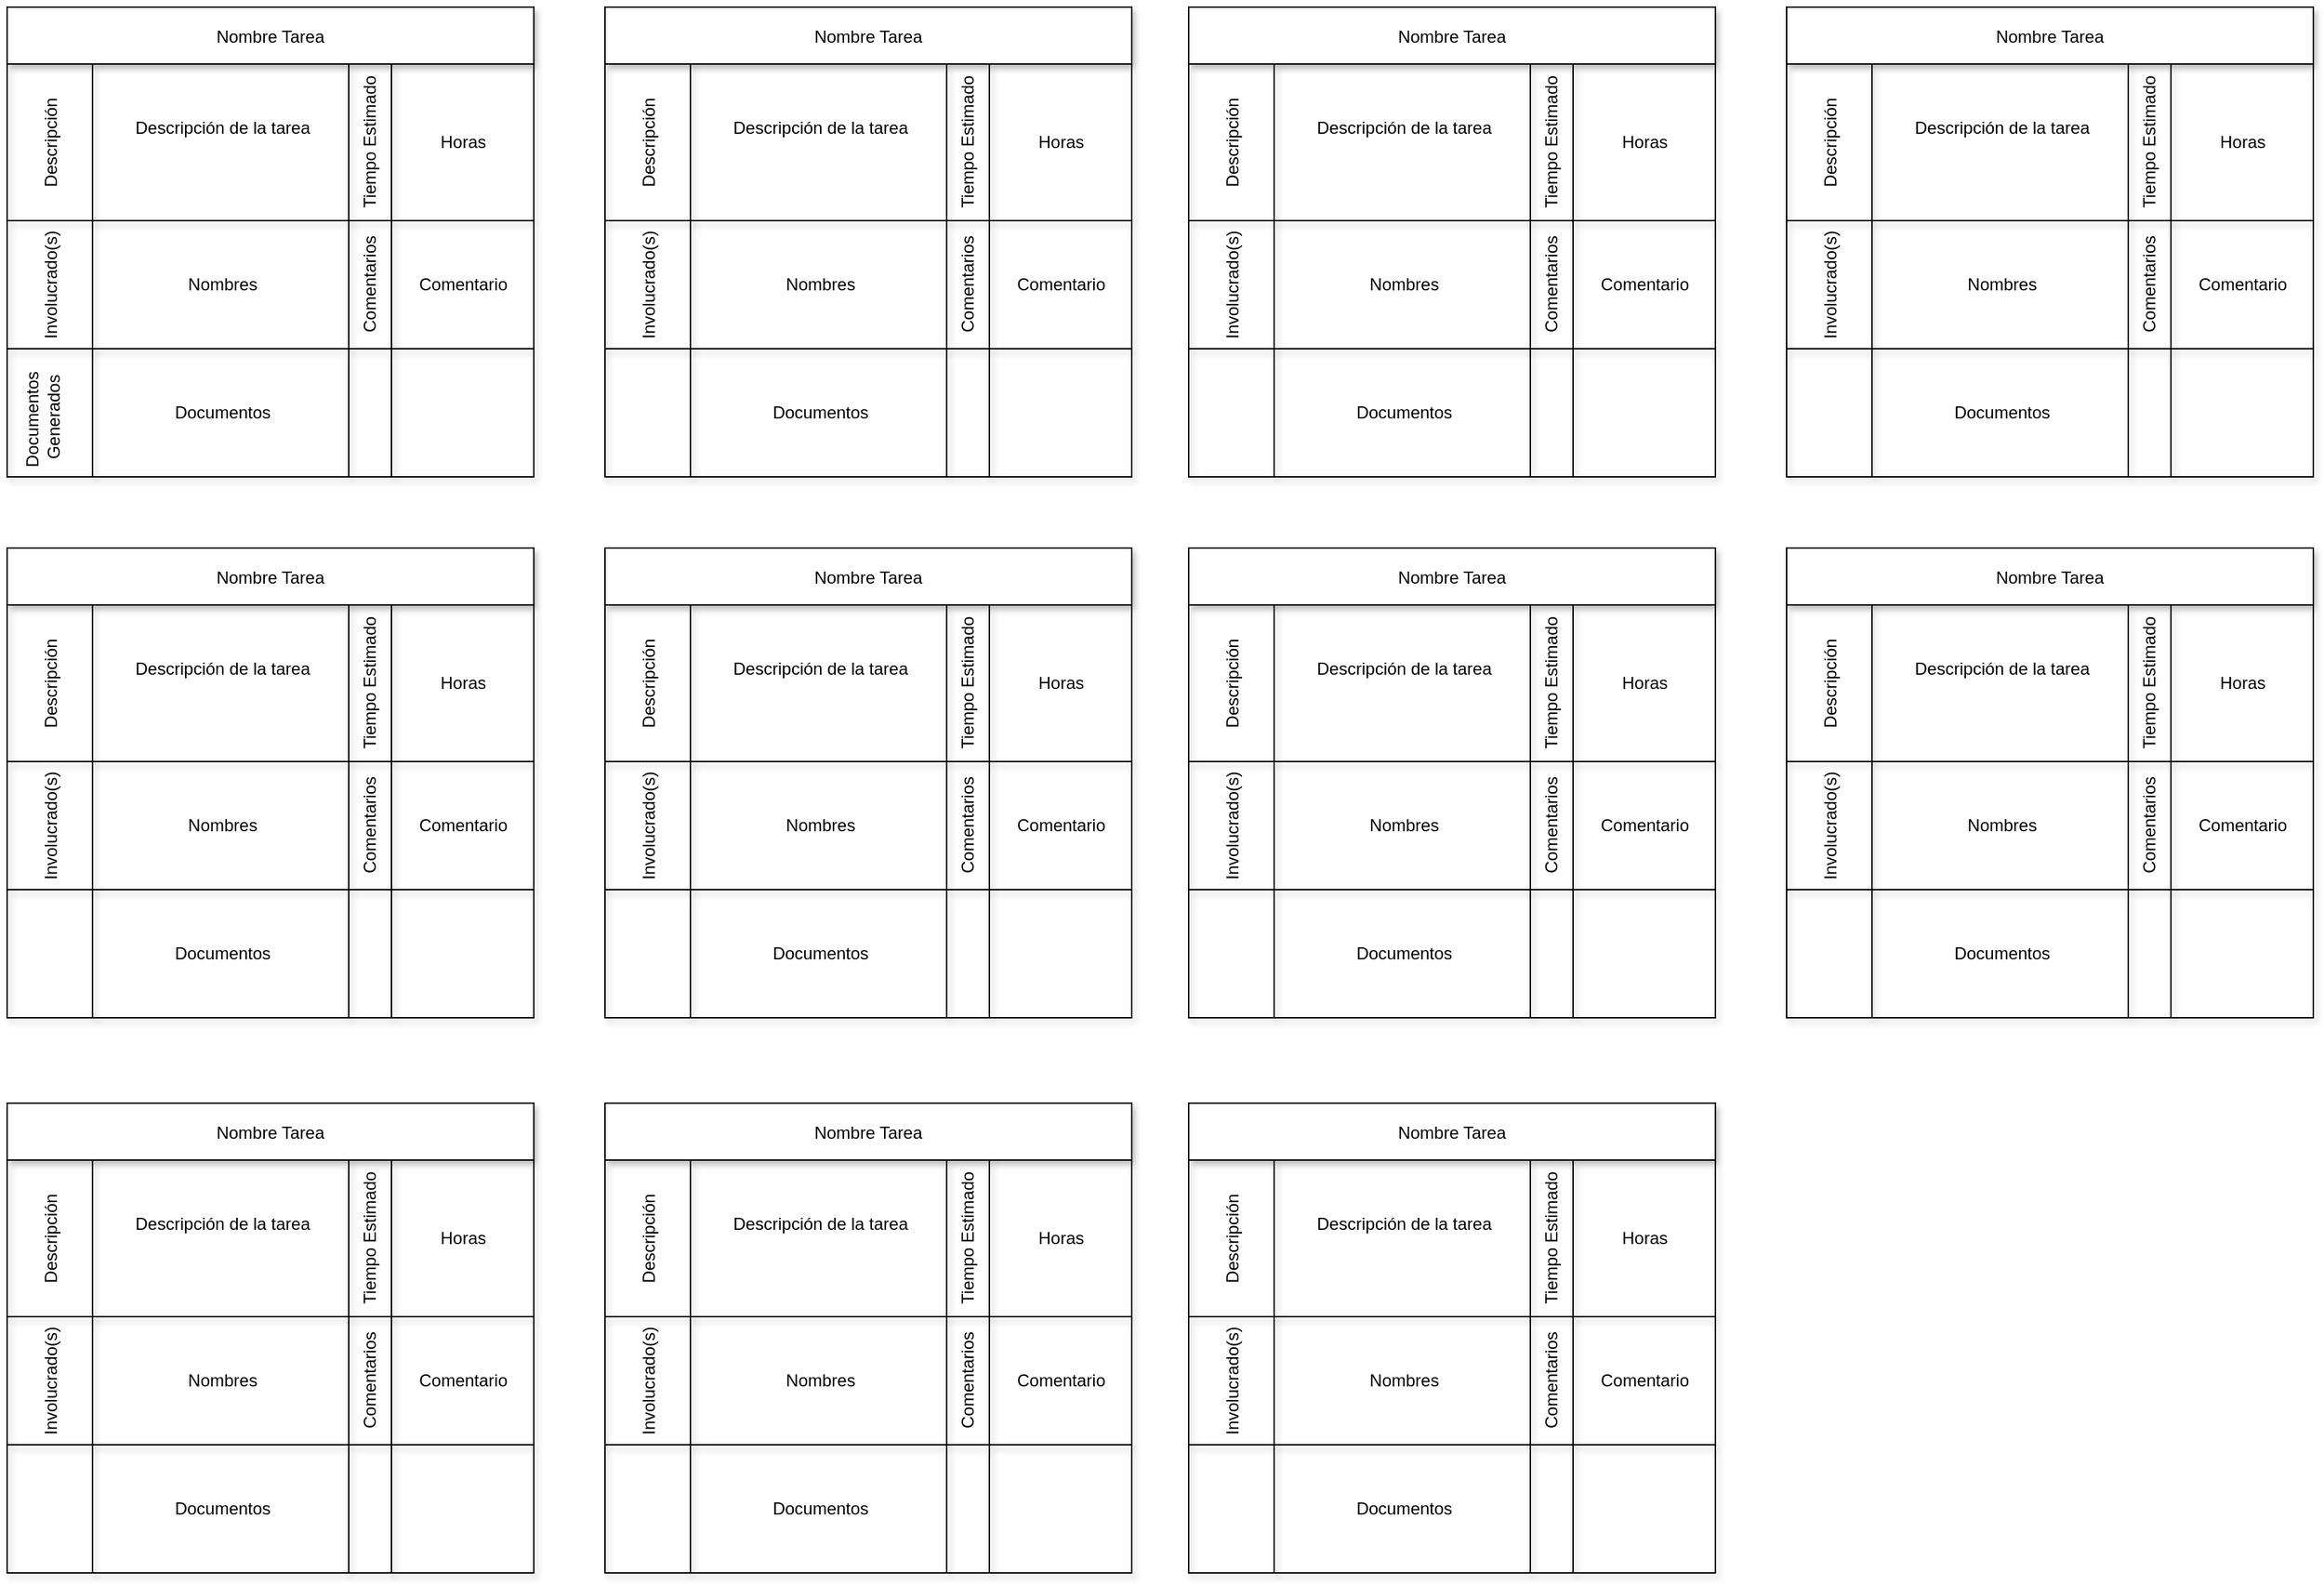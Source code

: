 <mxfile>
    <diagram id="tX_9eOqawS82YHjSwQI9" name="Page-1">
        <mxGraphModel dx="1517" dy="874" grid="1" gridSize="10" guides="1" tooltips="1" connect="1" arrows="1" fold="1" page="1" pageScale="1" pageWidth="850" pageHeight="1100" math="0" shadow="0">
            <root>
                <mxCell id="0"/>
                <mxCell id="1" parent="0"/>
                <mxCell id="86" value="Nombre Tarea" style="shape=table;childLayout=tableLayout;startSize=40;collapsible=0;recursiveResize=0;expand=0;shadow=1;" vertex="1" parent="1">
                    <mxGeometry x="40" y="40" width="370" height="330" as="geometry"/>
                </mxCell>
                <mxCell id="87" value="Descripción" style="shape=tableRow;horizontal=0;swimlaneHead=0;swimlaneBody=0;top=0;left=0;bottom=0;right=0;dropTarget=0;fontStyle=0;fillColor=none;points=[[0,0.5],[1,0.5]];portConstraint=eastwest;startSize=60;collapsible=0;recursiveResize=0;expand=0;shadow=1;" vertex="1" parent="86">
                    <mxGeometry y="40" width="370" height="110" as="geometry"/>
                </mxCell>
                <mxCell id="88" value="" style="swimlane;swimlaneHead=0;swimlaneBody=0;fontStyle=0;connectable=0;fillColor=none;startSize=0;collapsible=0;recursiveResize=0;expand=0;shadow=1;" vertex="1" parent="87">
                    <mxGeometry x="60" width="180" height="110" as="geometry">
                        <mxRectangle width="180" height="110" as="alternateBounds"/>
                    </mxGeometry>
                </mxCell>
                <mxCell id="oAmP2TNt2OOd0sqaqL-R-110" value="Descripción de la tarea" style="text;html=1;align=center;verticalAlign=middle;resizable=0;points=[];autosize=1;strokeColor=none;fillColor=none;" vertex="1" parent="88">
                    <mxGeometry x="16" y="30" width="150" height="30" as="geometry"/>
                </mxCell>
                <mxCell id="89" value="" style="swimlane;swimlaneHead=0;swimlaneBody=0;fontStyle=0;connectable=0;fillColor=none;startSize=0;collapsible=0;recursiveResize=0;expand=0;shadow=1;" vertex="1" parent="87">
                    <mxGeometry x="240" width="30" height="110" as="geometry">
                        <mxRectangle width="30" height="110" as="alternateBounds"/>
                    </mxGeometry>
                </mxCell>
                <mxCell id="oAmP2TNt2OOd0sqaqL-R-112" value="Tiempo Estimado" style="text;html=1;align=center;verticalAlign=middle;resizable=0;points=[];autosize=1;strokeColor=none;fillColor=none;rotation=-90;" vertex="1" parent="89">
                    <mxGeometry x="-45" y="40" width="120" height="30" as="geometry"/>
                </mxCell>
                <mxCell id="90" value="" style="swimlane;swimlaneHead=0;swimlaneBody=0;fontStyle=0;connectable=0;fillColor=none;startSize=0;collapsible=0;recursiveResize=0;expand=0;shadow=1;" vertex="1" parent="87">
                    <mxGeometry x="270" width="100" height="110" as="geometry">
                        <mxRectangle width="100" height="110" as="alternateBounds"/>
                    </mxGeometry>
                </mxCell>
                <mxCell id="oAmP2TNt2OOd0sqaqL-R-113" value="Horas" style="text;html=1;align=center;verticalAlign=middle;resizable=0;points=[];autosize=1;strokeColor=none;fillColor=none;" vertex="1" parent="90">
                    <mxGeometry x="20" y="40" width="60" height="30" as="geometry"/>
                </mxCell>
                <mxCell id="91" value="Involucrado(s)" style="shape=tableRow;horizontal=0;swimlaneHead=0;swimlaneBody=0;top=0;left=0;bottom=0;right=0;dropTarget=0;fontStyle=0;fillColor=none;points=[[0,0.5],[1,0.5]];portConstraint=eastwest;startSize=60;collapsible=0;recursiveResize=0;expand=0;shadow=1;" vertex="1" parent="86">
                    <mxGeometry y="150" width="370" height="90" as="geometry"/>
                </mxCell>
                <mxCell id="92" value="" style="swimlane;swimlaneHead=0;swimlaneBody=0;fontStyle=0;connectable=0;fillColor=none;startSize=0;collapsible=0;recursiveResize=0;expand=0;shadow=1;" vertex="1" parent="91">
                    <mxGeometry x="60" width="180" height="90" as="geometry">
                        <mxRectangle width="180" height="90" as="alternateBounds"/>
                    </mxGeometry>
                </mxCell>
                <mxCell id="oAmP2TNt2OOd0sqaqL-R-111" value="Nombres" style="text;html=1;align=center;verticalAlign=middle;resizable=0;points=[];autosize=1;strokeColor=none;fillColor=none;" vertex="1" parent="92">
                    <mxGeometry x="56" y="30" width="70" height="30" as="geometry"/>
                </mxCell>
                <mxCell id="93" value="" style="swimlane;swimlaneHead=0;swimlaneBody=0;fontStyle=0;connectable=0;fillColor=none;startSize=0;collapsible=0;recursiveResize=0;expand=0;shadow=1;" vertex="1" parent="91">
                    <mxGeometry x="240" width="30" height="90" as="geometry">
                        <mxRectangle width="30" height="90" as="alternateBounds"/>
                    </mxGeometry>
                </mxCell>
                <mxCell id="oAmP2TNt2OOd0sqaqL-R-117" value="Comentarios" style="text;html=1;align=center;verticalAlign=middle;resizable=0;points=[];autosize=1;strokeColor=none;fillColor=none;rotation=-90;" vertex="1" parent="93">
                    <mxGeometry x="-30" y="30" width="90" height="30" as="geometry"/>
                </mxCell>
                <mxCell id="94" value="" style="swimlane;swimlaneHead=0;swimlaneBody=0;fontStyle=0;connectable=0;fillColor=none;startSize=0;collapsible=0;recursiveResize=0;expand=0;shadow=1;" vertex="1" parent="91">
                    <mxGeometry x="270" width="100" height="90" as="geometry">
                        <mxRectangle width="100" height="90" as="alternateBounds"/>
                    </mxGeometry>
                </mxCell>
                <mxCell id="oAmP2TNt2OOd0sqaqL-R-118" value="Comentario" style="text;html=1;align=center;verticalAlign=middle;resizable=0;points=[];autosize=1;strokeColor=none;fillColor=none;" vertex="1" parent="94">
                    <mxGeometry x="5" y="30" width="90" height="30" as="geometry"/>
                </mxCell>
                <mxCell id="95" value="" style="shape=tableRow;horizontal=0;swimlaneHead=0;swimlaneBody=0;top=0;left=0;bottom=0;right=0;dropTarget=0;fontStyle=0;fillColor=none;points=[[0,0.5],[1,0.5]];portConstraint=eastwest;startSize=60;collapsible=0;recursiveResize=0;expand=0;shadow=1;" vertex="1" parent="86">
                    <mxGeometry y="240" width="370" height="90" as="geometry"/>
                </mxCell>
                <mxCell id="96" value="" style="swimlane;swimlaneHead=0;swimlaneBody=0;fontStyle=0;connectable=0;fillColor=none;startSize=0;collapsible=0;recursiveResize=0;expand=0;shadow=1;" vertex="1" parent="95">
                    <mxGeometry x="60" width="180" height="90" as="geometry">
                        <mxRectangle width="180" height="90" as="alternateBounds"/>
                    </mxGeometry>
                </mxCell>
                <mxCell id="oAmP2TNt2OOd0sqaqL-R-116" value="Documentos" style="text;html=1;align=center;verticalAlign=middle;resizable=0;points=[];autosize=1;strokeColor=none;fillColor=none;" vertex="1" parent="96">
                    <mxGeometry x="46" y="30" width="90" height="30" as="geometry"/>
                </mxCell>
                <mxCell id="97" value="" style="swimlane;swimlaneHead=0;swimlaneBody=0;fontStyle=0;connectable=0;fillColor=none;startSize=0;collapsible=0;recursiveResize=0;expand=0;shadow=1;" vertex="1" parent="95">
                    <mxGeometry x="240" width="30" height="90" as="geometry">
                        <mxRectangle width="30" height="90" as="alternateBounds"/>
                    </mxGeometry>
                </mxCell>
                <mxCell id="98" value="" style="swimlane;swimlaneHead=0;swimlaneBody=0;fontStyle=0;connectable=0;fillColor=none;startSize=0;collapsible=0;recursiveResize=0;expand=0;shadow=1;" vertex="1" parent="95">
                    <mxGeometry x="270" width="100" height="90" as="geometry">
                        <mxRectangle width="100" height="90" as="alternateBounds"/>
                    </mxGeometry>
                </mxCell>
                <mxCell id="oAmP2TNt2OOd0sqaqL-R-114" value="" style="swimlane;swimlaneHead=0;swimlaneBody=0;fontStyle=0;connectable=0;fillColor=none;startSize=0;collapsible=0;recursiveResize=0;expand=0;shadow=1;" vertex="1" parent="1">
                    <mxGeometry x="460" y="80" width="30" height="110" as="geometry">
                        <mxRectangle width="30" height="110" as="alternateBounds"/>
                    </mxGeometry>
                </mxCell>
                <mxCell id="oAmP2TNt2OOd0sqaqL-R-115" value="Documentos&lt;br&gt;&amp;nbsp;Generados" style="text;html=1;align=center;verticalAlign=middle;resizable=0;points=[];autosize=1;strokeColor=none;fillColor=none;rotation=-90;" vertex="1" parent="1">
                    <mxGeometry x="20" y="310" width="90" height="40" as="geometry"/>
                </mxCell>
                <mxCell id="oAmP2TNt2OOd0sqaqL-R-119" value="Nombre Tarea" style="shape=table;childLayout=tableLayout;startSize=40;collapsible=0;recursiveResize=0;expand=0;shadow=1;" vertex="1" parent="1">
                    <mxGeometry x="40" y="420" width="370" height="330" as="geometry"/>
                </mxCell>
                <mxCell id="oAmP2TNt2OOd0sqaqL-R-120" value="Descripción" style="shape=tableRow;horizontal=0;swimlaneHead=0;swimlaneBody=0;top=0;left=0;bottom=0;right=0;dropTarget=0;fontStyle=0;fillColor=none;points=[[0,0.5],[1,0.5]];portConstraint=eastwest;startSize=60;collapsible=0;recursiveResize=0;expand=0;shadow=1;" vertex="1" parent="oAmP2TNt2OOd0sqaqL-R-119">
                    <mxGeometry y="40" width="370" height="110" as="geometry"/>
                </mxCell>
                <mxCell id="oAmP2TNt2OOd0sqaqL-R-121" value="" style="swimlane;swimlaneHead=0;swimlaneBody=0;fontStyle=0;connectable=0;fillColor=none;startSize=0;collapsible=0;recursiveResize=0;expand=0;shadow=1;" vertex="1" parent="oAmP2TNt2OOd0sqaqL-R-120">
                    <mxGeometry x="60" width="180" height="110" as="geometry">
                        <mxRectangle width="180" height="110" as="alternateBounds"/>
                    </mxGeometry>
                </mxCell>
                <mxCell id="oAmP2TNt2OOd0sqaqL-R-122" value="Descripción de la tarea" style="text;html=1;align=center;verticalAlign=middle;resizable=0;points=[];autosize=1;strokeColor=none;fillColor=none;" vertex="1" parent="oAmP2TNt2OOd0sqaqL-R-121">
                    <mxGeometry x="16" y="30" width="150" height="30" as="geometry"/>
                </mxCell>
                <mxCell id="oAmP2TNt2OOd0sqaqL-R-123" value="" style="swimlane;swimlaneHead=0;swimlaneBody=0;fontStyle=0;connectable=0;fillColor=none;startSize=0;collapsible=0;recursiveResize=0;expand=0;shadow=1;" vertex="1" parent="oAmP2TNt2OOd0sqaqL-R-120">
                    <mxGeometry x="240" width="30" height="110" as="geometry">
                        <mxRectangle width="30" height="110" as="alternateBounds"/>
                    </mxGeometry>
                </mxCell>
                <mxCell id="oAmP2TNt2OOd0sqaqL-R-124" value="Tiempo Estimado" style="text;html=1;align=center;verticalAlign=middle;resizable=0;points=[];autosize=1;strokeColor=none;fillColor=none;rotation=-90;" vertex="1" parent="oAmP2TNt2OOd0sqaqL-R-123">
                    <mxGeometry x="-45" y="40" width="120" height="30" as="geometry"/>
                </mxCell>
                <mxCell id="oAmP2TNt2OOd0sqaqL-R-125" value="" style="swimlane;swimlaneHead=0;swimlaneBody=0;fontStyle=0;connectable=0;fillColor=none;startSize=0;collapsible=0;recursiveResize=0;expand=0;shadow=1;" vertex="1" parent="oAmP2TNt2OOd0sqaqL-R-120">
                    <mxGeometry x="270" width="100" height="110" as="geometry">
                        <mxRectangle width="100" height="110" as="alternateBounds"/>
                    </mxGeometry>
                </mxCell>
                <mxCell id="oAmP2TNt2OOd0sqaqL-R-126" value="Horas" style="text;html=1;align=center;verticalAlign=middle;resizable=0;points=[];autosize=1;strokeColor=none;fillColor=none;" vertex="1" parent="oAmP2TNt2OOd0sqaqL-R-125">
                    <mxGeometry x="20" y="40" width="60" height="30" as="geometry"/>
                </mxCell>
                <mxCell id="oAmP2TNt2OOd0sqaqL-R-127" value="Involucrado(s)" style="shape=tableRow;horizontal=0;swimlaneHead=0;swimlaneBody=0;top=0;left=0;bottom=0;right=0;dropTarget=0;fontStyle=0;fillColor=none;points=[[0,0.5],[1,0.5]];portConstraint=eastwest;startSize=60;collapsible=0;recursiveResize=0;expand=0;shadow=1;" vertex="1" parent="oAmP2TNt2OOd0sqaqL-R-119">
                    <mxGeometry y="150" width="370" height="90" as="geometry"/>
                </mxCell>
                <mxCell id="oAmP2TNt2OOd0sqaqL-R-128" value="" style="swimlane;swimlaneHead=0;swimlaneBody=0;fontStyle=0;connectable=0;fillColor=none;startSize=0;collapsible=0;recursiveResize=0;expand=0;shadow=1;" vertex="1" parent="oAmP2TNt2OOd0sqaqL-R-127">
                    <mxGeometry x="60" width="180" height="90" as="geometry">
                        <mxRectangle width="180" height="90" as="alternateBounds"/>
                    </mxGeometry>
                </mxCell>
                <mxCell id="oAmP2TNt2OOd0sqaqL-R-129" value="Nombres" style="text;html=1;align=center;verticalAlign=middle;resizable=0;points=[];autosize=1;strokeColor=none;fillColor=none;" vertex="1" parent="oAmP2TNt2OOd0sqaqL-R-128">
                    <mxGeometry x="56" y="30" width="70" height="30" as="geometry"/>
                </mxCell>
                <mxCell id="oAmP2TNt2OOd0sqaqL-R-130" value="" style="swimlane;swimlaneHead=0;swimlaneBody=0;fontStyle=0;connectable=0;fillColor=none;startSize=0;collapsible=0;recursiveResize=0;expand=0;shadow=1;" vertex="1" parent="oAmP2TNt2OOd0sqaqL-R-127">
                    <mxGeometry x="240" width="30" height="90" as="geometry">
                        <mxRectangle width="30" height="90" as="alternateBounds"/>
                    </mxGeometry>
                </mxCell>
                <mxCell id="oAmP2TNt2OOd0sqaqL-R-131" value="Comentarios" style="text;html=1;align=center;verticalAlign=middle;resizable=0;points=[];autosize=1;strokeColor=none;fillColor=none;rotation=-90;" vertex="1" parent="oAmP2TNt2OOd0sqaqL-R-130">
                    <mxGeometry x="-30" y="30" width="90" height="30" as="geometry"/>
                </mxCell>
                <mxCell id="oAmP2TNt2OOd0sqaqL-R-132" value="" style="swimlane;swimlaneHead=0;swimlaneBody=0;fontStyle=0;connectable=0;fillColor=none;startSize=0;collapsible=0;recursiveResize=0;expand=0;shadow=1;" vertex="1" parent="oAmP2TNt2OOd0sqaqL-R-127">
                    <mxGeometry x="270" width="100" height="90" as="geometry">
                        <mxRectangle width="100" height="90" as="alternateBounds"/>
                    </mxGeometry>
                </mxCell>
                <mxCell id="oAmP2TNt2OOd0sqaqL-R-133" value="Comentario" style="text;html=1;align=center;verticalAlign=middle;resizable=0;points=[];autosize=1;strokeColor=none;fillColor=none;" vertex="1" parent="oAmP2TNt2OOd0sqaqL-R-132">
                    <mxGeometry x="5" y="30" width="90" height="30" as="geometry"/>
                </mxCell>
                <mxCell id="oAmP2TNt2OOd0sqaqL-R-134" value="" style="shape=tableRow;horizontal=0;swimlaneHead=0;swimlaneBody=0;top=0;left=0;bottom=0;right=0;dropTarget=0;fontStyle=0;fillColor=none;points=[[0,0.5],[1,0.5]];portConstraint=eastwest;startSize=60;collapsible=0;recursiveResize=0;expand=0;shadow=1;" vertex="1" parent="oAmP2TNt2OOd0sqaqL-R-119">
                    <mxGeometry y="240" width="370" height="90" as="geometry"/>
                </mxCell>
                <mxCell id="oAmP2TNt2OOd0sqaqL-R-135" value="" style="swimlane;swimlaneHead=0;swimlaneBody=0;fontStyle=0;connectable=0;fillColor=none;startSize=0;collapsible=0;recursiveResize=0;expand=0;shadow=1;" vertex="1" parent="oAmP2TNt2OOd0sqaqL-R-134">
                    <mxGeometry x="60" width="180" height="90" as="geometry">
                        <mxRectangle width="180" height="90" as="alternateBounds"/>
                    </mxGeometry>
                </mxCell>
                <mxCell id="oAmP2TNt2OOd0sqaqL-R-136" value="Documentos" style="text;html=1;align=center;verticalAlign=middle;resizable=0;points=[];autosize=1;strokeColor=none;fillColor=none;" vertex="1" parent="oAmP2TNt2OOd0sqaqL-R-135">
                    <mxGeometry x="46" y="30" width="90" height="30" as="geometry"/>
                </mxCell>
                <mxCell id="oAmP2TNt2OOd0sqaqL-R-137" value="" style="swimlane;swimlaneHead=0;swimlaneBody=0;fontStyle=0;connectable=0;fillColor=none;startSize=0;collapsible=0;recursiveResize=0;expand=0;shadow=1;" vertex="1" parent="oAmP2TNt2OOd0sqaqL-R-134">
                    <mxGeometry x="240" width="30" height="90" as="geometry">
                        <mxRectangle width="30" height="90" as="alternateBounds"/>
                    </mxGeometry>
                </mxCell>
                <mxCell id="oAmP2TNt2OOd0sqaqL-R-138" value="" style="swimlane;swimlaneHead=0;swimlaneBody=0;fontStyle=0;connectable=0;fillColor=none;startSize=0;collapsible=0;recursiveResize=0;expand=0;shadow=1;" vertex="1" parent="oAmP2TNt2OOd0sqaqL-R-134">
                    <mxGeometry x="270" width="100" height="90" as="geometry">
                        <mxRectangle width="100" height="90" as="alternateBounds"/>
                    </mxGeometry>
                </mxCell>
                <mxCell id="oAmP2TNt2OOd0sqaqL-R-139" value="Nombre Tarea" style="shape=table;childLayout=tableLayout;startSize=40;collapsible=0;recursiveResize=0;expand=0;shadow=1;" vertex="1" parent="1">
                    <mxGeometry x="40" y="810" width="370" height="330" as="geometry"/>
                </mxCell>
                <mxCell id="oAmP2TNt2OOd0sqaqL-R-140" value="Descripción" style="shape=tableRow;horizontal=0;swimlaneHead=0;swimlaneBody=0;top=0;left=0;bottom=0;right=0;dropTarget=0;fontStyle=0;fillColor=none;points=[[0,0.5],[1,0.5]];portConstraint=eastwest;startSize=60;collapsible=0;recursiveResize=0;expand=0;shadow=1;" vertex="1" parent="oAmP2TNt2OOd0sqaqL-R-139">
                    <mxGeometry y="40" width="370" height="110" as="geometry"/>
                </mxCell>
                <mxCell id="oAmP2TNt2OOd0sqaqL-R-141" value="" style="swimlane;swimlaneHead=0;swimlaneBody=0;fontStyle=0;connectable=0;fillColor=none;startSize=0;collapsible=0;recursiveResize=0;expand=0;shadow=1;" vertex="1" parent="oAmP2TNt2OOd0sqaqL-R-140">
                    <mxGeometry x="60" width="180" height="110" as="geometry">
                        <mxRectangle width="180" height="110" as="alternateBounds"/>
                    </mxGeometry>
                </mxCell>
                <mxCell id="oAmP2TNt2OOd0sqaqL-R-142" value="Descripción de la tarea" style="text;html=1;align=center;verticalAlign=middle;resizable=0;points=[];autosize=1;strokeColor=none;fillColor=none;" vertex="1" parent="oAmP2TNt2OOd0sqaqL-R-141">
                    <mxGeometry x="16" y="30" width="150" height="30" as="geometry"/>
                </mxCell>
                <mxCell id="oAmP2TNt2OOd0sqaqL-R-143" value="" style="swimlane;swimlaneHead=0;swimlaneBody=0;fontStyle=0;connectable=0;fillColor=none;startSize=0;collapsible=0;recursiveResize=0;expand=0;shadow=1;" vertex="1" parent="oAmP2TNt2OOd0sqaqL-R-140">
                    <mxGeometry x="240" width="30" height="110" as="geometry">
                        <mxRectangle width="30" height="110" as="alternateBounds"/>
                    </mxGeometry>
                </mxCell>
                <mxCell id="oAmP2TNt2OOd0sqaqL-R-144" value="Tiempo Estimado" style="text;html=1;align=center;verticalAlign=middle;resizable=0;points=[];autosize=1;strokeColor=none;fillColor=none;rotation=-90;" vertex="1" parent="oAmP2TNt2OOd0sqaqL-R-143">
                    <mxGeometry x="-45" y="40" width="120" height="30" as="geometry"/>
                </mxCell>
                <mxCell id="oAmP2TNt2OOd0sqaqL-R-145" value="" style="swimlane;swimlaneHead=0;swimlaneBody=0;fontStyle=0;connectable=0;fillColor=none;startSize=0;collapsible=0;recursiveResize=0;expand=0;shadow=1;" vertex="1" parent="oAmP2TNt2OOd0sqaqL-R-140">
                    <mxGeometry x="270" width="100" height="110" as="geometry">
                        <mxRectangle width="100" height="110" as="alternateBounds"/>
                    </mxGeometry>
                </mxCell>
                <mxCell id="oAmP2TNt2OOd0sqaqL-R-146" value="Horas" style="text;html=1;align=center;verticalAlign=middle;resizable=0;points=[];autosize=1;strokeColor=none;fillColor=none;" vertex="1" parent="oAmP2TNt2OOd0sqaqL-R-145">
                    <mxGeometry x="20" y="40" width="60" height="30" as="geometry"/>
                </mxCell>
                <mxCell id="oAmP2TNt2OOd0sqaqL-R-147" value="Involucrado(s)" style="shape=tableRow;horizontal=0;swimlaneHead=0;swimlaneBody=0;top=0;left=0;bottom=0;right=0;dropTarget=0;fontStyle=0;fillColor=none;points=[[0,0.5],[1,0.5]];portConstraint=eastwest;startSize=60;collapsible=0;recursiveResize=0;expand=0;shadow=1;" vertex="1" parent="oAmP2TNt2OOd0sqaqL-R-139">
                    <mxGeometry y="150" width="370" height="90" as="geometry"/>
                </mxCell>
                <mxCell id="oAmP2TNt2OOd0sqaqL-R-148" value="" style="swimlane;swimlaneHead=0;swimlaneBody=0;fontStyle=0;connectable=0;fillColor=none;startSize=0;collapsible=0;recursiveResize=0;expand=0;shadow=1;" vertex="1" parent="oAmP2TNt2OOd0sqaqL-R-147">
                    <mxGeometry x="60" width="180" height="90" as="geometry">
                        <mxRectangle width="180" height="90" as="alternateBounds"/>
                    </mxGeometry>
                </mxCell>
                <mxCell id="oAmP2TNt2OOd0sqaqL-R-149" value="Nombres" style="text;html=1;align=center;verticalAlign=middle;resizable=0;points=[];autosize=1;strokeColor=none;fillColor=none;" vertex="1" parent="oAmP2TNt2OOd0sqaqL-R-148">
                    <mxGeometry x="56" y="30" width="70" height="30" as="geometry"/>
                </mxCell>
                <mxCell id="oAmP2TNt2OOd0sqaqL-R-150" value="" style="swimlane;swimlaneHead=0;swimlaneBody=0;fontStyle=0;connectable=0;fillColor=none;startSize=0;collapsible=0;recursiveResize=0;expand=0;shadow=1;" vertex="1" parent="oAmP2TNt2OOd0sqaqL-R-147">
                    <mxGeometry x="240" width="30" height="90" as="geometry">
                        <mxRectangle width="30" height="90" as="alternateBounds"/>
                    </mxGeometry>
                </mxCell>
                <mxCell id="oAmP2TNt2OOd0sqaqL-R-151" value="Comentarios" style="text;html=1;align=center;verticalAlign=middle;resizable=0;points=[];autosize=1;strokeColor=none;fillColor=none;rotation=-90;" vertex="1" parent="oAmP2TNt2OOd0sqaqL-R-150">
                    <mxGeometry x="-30" y="30" width="90" height="30" as="geometry"/>
                </mxCell>
                <mxCell id="oAmP2TNt2OOd0sqaqL-R-152" value="" style="swimlane;swimlaneHead=0;swimlaneBody=0;fontStyle=0;connectable=0;fillColor=none;startSize=0;collapsible=0;recursiveResize=0;expand=0;shadow=1;" vertex="1" parent="oAmP2TNt2OOd0sqaqL-R-147">
                    <mxGeometry x="270" width="100" height="90" as="geometry">
                        <mxRectangle width="100" height="90" as="alternateBounds"/>
                    </mxGeometry>
                </mxCell>
                <mxCell id="oAmP2TNt2OOd0sqaqL-R-153" value="Comentario" style="text;html=1;align=center;verticalAlign=middle;resizable=0;points=[];autosize=1;strokeColor=none;fillColor=none;" vertex="1" parent="oAmP2TNt2OOd0sqaqL-R-152">
                    <mxGeometry x="5" y="30" width="90" height="30" as="geometry"/>
                </mxCell>
                <mxCell id="oAmP2TNt2OOd0sqaqL-R-154" value="" style="shape=tableRow;horizontal=0;swimlaneHead=0;swimlaneBody=0;top=0;left=0;bottom=0;right=0;dropTarget=0;fontStyle=0;fillColor=none;points=[[0,0.5],[1,0.5]];portConstraint=eastwest;startSize=60;collapsible=0;recursiveResize=0;expand=0;shadow=1;" vertex="1" parent="oAmP2TNt2OOd0sqaqL-R-139">
                    <mxGeometry y="240" width="370" height="90" as="geometry"/>
                </mxCell>
                <mxCell id="oAmP2TNt2OOd0sqaqL-R-155" value="" style="swimlane;swimlaneHead=0;swimlaneBody=0;fontStyle=0;connectable=0;fillColor=none;startSize=0;collapsible=0;recursiveResize=0;expand=0;shadow=1;" vertex="1" parent="oAmP2TNt2OOd0sqaqL-R-154">
                    <mxGeometry x="60" width="180" height="90" as="geometry">
                        <mxRectangle width="180" height="90" as="alternateBounds"/>
                    </mxGeometry>
                </mxCell>
                <mxCell id="oAmP2TNt2OOd0sqaqL-R-156" value="Documentos" style="text;html=1;align=center;verticalAlign=middle;resizable=0;points=[];autosize=1;strokeColor=none;fillColor=none;" vertex="1" parent="oAmP2TNt2OOd0sqaqL-R-155">
                    <mxGeometry x="46" y="30" width="90" height="30" as="geometry"/>
                </mxCell>
                <mxCell id="oAmP2TNt2OOd0sqaqL-R-157" value="" style="swimlane;swimlaneHead=0;swimlaneBody=0;fontStyle=0;connectable=0;fillColor=none;startSize=0;collapsible=0;recursiveResize=0;expand=0;shadow=1;" vertex="1" parent="oAmP2TNt2OOd0sqaqL-R-154">
                    <mxGeometry x="240" width="30" height="90" as="geometry">
                        <mxRectangle width="30" height="90" as="alternateBounds"/>
                    </mxGeometry>
                </mxCell>
                <mxCell id="oAmP2TNt2OOd0sqaqL-R-158" value="" style="swimlane;swimlaneHead=0;swimlaneBody=0;fontStyle=0;connectable=0;fillColor=none;startSize=0;collapsible=0;recursiveResize=0;expand=0;shadow=1;" vertex="1" parent="oAmP2TNt2OOd0sqaqL-R-154">
                    <mxGeometry x="270" width="100" height="90" as="geometry">
                        <mxRectangle width="100" height="90" as="alternateBounds"/>
                    </mxGeometry>
                </mxCell>
                <mxCell id="oAmP2TNt2OOd0sqaqL-R-159" value="Nombre Tarea" style="shape=table;childLayout=tableLayout;startSize=40;collapsible=0;recursiveResize=0;expand=0;shadow=1;" vertex="1" parent="1">
                    <mxGeometry x="460" y="40" width="370" height="330" as="geometry"/>
                </mxCell>
                <mxCell id="oAmP2TNt2OOd0sqaqL-R-160" value="Descripción" style="shape=tableRow;horizontal=0;swimlaneHead=0;swimlaneBody=0;top=0;left=0;bottom=0;right=0;dropTarget=0;fontStyle=0;fillColor=none;points=[[0,0.5],[1,0.5]];portConstraint=eastwest;startSize=60;collapsible=0;recursiveResize=0;expand=0;shadow=1;" vertex="1" parent="oAmP2TNt2OOd0sqaqL-R-159">
                    <mxGeometry y="40" width="370" height="110" as="geometry"/>
                </mxCell>
                <mxCell id="oAmP2TNt2OOd0sqaqL-R-161" value="" style="swimlane;swimlaneHead=0;swimlaneBody=0;fontStyle=0;connectable=0;fillColor=none;startSize=0;collapsible=0;recursiveResize=0;expand=0;shadow=1;" vertex="1" parent="oAmP2TNt2OOd0sqaqL-R-160">
                    <mxGeometry x="60" width="180" height="110" as="geometry">
                        <mxRectangle width="180" height="110" as="alternateBounds"/>
                    </mxGeometry>
                </mxCell>
                <mxCell id="oAmP2TNt2OOd0sqaqL-R-162" value="Descripción de la tarea" style="text;html=1;align=center;verticalAlign=middle;resizable=0;points=[];autosize=1;strokeColor=none;fillColor=none;" vertex="1" parent="oAmP2TNt2OOd0sqaqL-R-161">
                    <mxGeometry x="16" y="30" width="150" height="30" as="geometry"/>
                </mxCell>
                <mxCell id="oAmP2TNt2OOd0sqaqL-R-163" value="" style="swimlane;swimlaneHead=0;swimlaneBody=0;fontStyle=0;connectable=0;fillColor=none;startSize=0;collapsible=0;recursiveResize=0;expand=0;shadow=1;" vertex="1" parent="oAmP2TNt2OOd0sqaqL-R-160">
                    <mxGeometry x="240" width="30" height="110" as="geometry">
                        <mxRectangle width="30" height="110" as="alternateBounds"/>
                    </mxGeometry>
                </mxCell>
                <mxCell id="oAmP2TNt2OOd0sqaqL-R-164" value="Tiempo Estimado" style="text;html=1;align=center;verticalAlign=middle;resizable=0;points=[];autosize=1;strokeColor=none;fillColor=none;rotation=-90;" vertex="1" parent="oAmP2TNt2OOd0sqaqL-R-163">
                    <mxGeometry x="-45" y="40" width="120" height="30" as="geometry"/>
                </mxCell>
                <mxCell id="oAmP2TNt2OOd0sqaqL-R-165" value="" style="swimlane;swimlaneHead=0;swimlaneBody=0;fontStyle=0;connectable=0;fillColor=none;startSize=0;collapsible=0;recursiveResize=0;expand=0;shadow=1;" vertex="1" parent="oAmP2TNt2OOd0sqaqL-R-160">
                    <mxGeometry x="270" width="100" height="110" as="geometry">
                        <mxRectangle width="100" height="110" as="alternateBounds"/>
                    </mxGeometry>
                </mxCell>
                <mxCell id="oAmP2TNt2OOd0sqaqL-R-166" value="Horas" style="text;html=1;align=center;verticalAlign=middle;resizable=0;points=[];autosize=1;strokeColor=none;fillColor=none;" vertex="1" parent="oAmP2TNt2OOd0sqaqL-R-165">
                    <mxGeometry x="20" y="40" width="60" height="30" as="geometry"/>
                </mxCell>
                <mxCell id="oAmP2TNt2OOd0sqaqL-R-167" value="Involucrado(s)" style="shape=tableRow;horizontal=0;swimlaneHead=0;swimlaneBody=0;top=0;left=0;bottom=0;right=0;dropTarget=0;fontStyle=0;fillColor=none;points=[[0,0.5],[1,0.5]];portConstraint=eastwest;startSize=60;collapsible=0;recursiveResize=0;expand=0;shadow=1;" vertex="1" parent="oAmP2TNt2OOd0sqaqL-R-159">
                    <mxGeometry y="150" width="370" height="90" as="geometry"/>
                </mxCell>
                <mxCell id="oAmP2TNt2OOd0sqaqL-R-168" value="" style="swimlane;swimlaneHead=0;swimlaneBody=0;fontStyle=0;connectable=0;fillColor=none;startSize=0;collapsible=0;recursiveResize=0;expand=0;shadow=1;" vertex="1" parent="oAmP2TNt2OOd0sqaqL-R-167">
                    <mxGeometry x="60" width="180" height="90" as="geometry">
                        <mxRectangle width="180" height="90" as="alternateBounds"/>
                    </mxGeometry>
                </mxCell>
                <mxCell id="oAmP2TNt2OOd0sqaqL-R-169" value="Nombres" style="text;html=1;align=center;verticalAlign=middle;resizable=0;points=[];autosize=1;strokeColor=none;fillColor=none;" vertex="1" parent="oAmP2TNt2OOd0sqaqL-R-168">
                    <mxGeometry x="56" y="30" width="70" height="30" as="geometry"/>
                </mxCell>
                <mxCell id="oAmP2TNt2OOd0sqaqL-R-170" value="" style="swimlane;swimlaneHead=0;swimlaneBody=0;fontStyle=0;connectable=0;fillColor=none;startSize=0;collapsible=0;recursiveResize=0;expand=0;shadow=1;" vertex="1" parent="oAmP2TNt2OOd0sqaqL-R-167">
                    <mxGeometry x="240" width="30" height="90" as="geometry">
                        <mxRectangle width="30" height="90" as="alternateBounds"/>
                    </mxGeometry>
                </mxCell>
                <mxCell id="oAmP2TNt2OOd0sqaqL-R-171" value="Comentarios" style="text;html=1;align=center;verticalAlign=middle;resizable=0;points=[];autosize=1;strokeColor=none;fillColor=none;rotation=-90;" vertex="1" parent="oAmP2TNt2OOd0sqaqL-R-170">
                    <mxGeometry x="-30" y="30" width="90" height="30" as="geometry"/>
                </mxCell>
                <mxCell id="oAmP2TNt2OOd0sqaqL-R-172" value="" style="swimlane;swimlaneHead=0;swimlaneBody=0;fontStyle=0;connectable=0;fillColor=none;startSize=0;collapsible=0;recursiveResize=0;expand=0;shadow=1;" vertex="1" parent="oAmP2TNt2OOd0sqaqL-R-167">
                    <mxGeometry x="270" width="100" height="90" as="geometry">
                        <mxRectangle width="100" height="90" as="alternateBounds"/>
                    </mxGeometry>
                </mxCell>
                <mxCell id="oAmP2TNt2OOd0sqaqL-R-173" value="Comentario" style="text;html=1;align=center;verticalAlign=middle;resizable=0;points=[];autosize=1;strokeColor=none;fillColor=none;" vertex="1" parent="oAmP2TNt2OOd0sqaqL-R-172">
                    <mxGeometry x="5" y="30" width="90" height="30" as="geometry"/>
                </mxCell>
                <mxCell id="oAmP2TNt2OOd0sqaqL-R-174" value="" style="shape=tableRow;horizontal=0;swimlaneHead=0;swimlaneBody=0;top=0;left=0;bottom=0;right=0;dropTarget=0;fontStyle=0;fillColor=none;points=[[0,0.5],[1,0.5]];portConstraint=eastwest;startSize=60;collapsible=0;recursiveResize=0;expand=0;shadow=1;" vertex="1" parent="oAmP2TNt2OOd0sqaqL-R-159">
                    <mxGeometry y="240" width="370" height="90" as="geometry"/>
                </mxCell>
                <mxCell id="oAmP2TNt2OOd0sqaqL-R-175" value="" style="swimlane;swimlaneHead=0;swimlaneBody=0;fontStyle=0;connectable=0;fillColor=none;startSize=0;collapsible=0;recursiveResize=0;expand=0;shadow=1;" vertex="1" parent="oAmP2TNt2OOd0sqaqL-R-174">
                    <mxGeometry x="60" width="180" height="90" as="geometry">
                        <mxRectangle width="180" height="90" as="alternateBounds"/>
                    </mxGeometry>
                </mxCell>
                <mxCell id="oAmP2TNt2OOd0sqaqL-R-176" value="Documentos" style="text;html=1;align=center;verticalAlign=middle;resizable=0;points=[];autosize=1;strokeColor=none;fillColor=none;" vertex="1" parent="oAmP2TNt2OOd0sqaqL-R-175">
                    <mxGeometry x="46" y="30" width="90" height="30" as="geometry"/>
                </mxCell>
                <mxCell id="oAmP2TNt2OOd0sqaqL-R-177" value="" style="swimlane;swimlaneHead=0;swimlaneBody=0;fontStyle=0;connectable=0;fillColor=none;startSize=0;collapsible=0;recursiveResize=0;expand=0;shadow=1;" vertex="1" parent="oAmP2TNt2OOd0sqaqL-R-174">
                    <mxGeometry x="240" width="30" height="90" as="geometry">
                        <mxRectangle width="30" height="90" as="alternateBounds"/>
                    </mxGeometry>
                </mxCell>
                <mxCell id="oAmP2TNt2OOd0sqaqL-R-178" value="" style="swimlane;swimlaneHead=0;swimlaneBody=0;fontStyle=0;connectable=0;fillColor=none;startSize=0;collapsible=0;recursiveResize=0;expand=0;shadow=1;" vertex="1" parent="oAmP2TNt2OOd0sqaqL-R-174">
                    <mxGeometry x="270" width="100" height="90" as="geometry">
                        <mxRectangle width="100" height="90" as="alternateBounds"/>
                    </mxGeometry>
                </mxCell>
                <mxCell id="oAmP2TNt2OOd0sqaqL-R-179" value="Nombre Tarea" style="shape=table;childLayout=tableLayout;startSize=40;collapsible=0;recursiveResize=0;expand=0;shadow=1;" vertex="1" parent="1">
                    <mxGeometry x="460" y="420" width="370" height="330" as="geometry"/>
                </mxCell>
                <mxCell id="oAmP2TNt2OOd0sqaqL-R-180" value="Descripción" style="shape=tableRow;horizontal=0;swimlaneHead=0;swimlaneBody=0;top=0;left=0;bottom=0;right=0;dropTarget=0;fontStyle=0;fillColor=none;points=[[0,0.5],[1,0.5]];portConstraint=eastwest;startSize=60;collapsible=0;recursiveResize=0;expand=0;shadow=1;" vertex="1" parent="oAmP2TNt2OOd0sqaqL-R-179">
                    <mxGeometry y="40" width="370" height="110" as="geometry"/>
                </mxCell>
                <mxCell id="oAmP2TNt2OOd0sqaqL-R-181" value="" style="swimlane;swimlaneHead=0;swimlaneBody=0;fontStyle=0;connectable=0;fillColor=none;startSize=0;collapsible=0;recursiveResize=0;expand=0;shadow=1;" vertex="1" parent="oAmP2TNt2OOd0sqaqL-R-180">
                    <mxGeometry x="60" width="180" height="110" as="geometry">
                        <mxRectangle width="180" height="110" as="alternateBounds"/>
                    </mxGeometry>
                </mxCell>
                <mxCell id="oAmP2TNt2OOd0sqaqL-R-182" value="Descripción de la tarea" style="text;html=1;align=center;verticalAlign=middle;resizable=0;points=[];autosize=1;strokeColor=none;fillColor=none;" vertex="1" parent="oAmP2TNt2OOd0sqaqL-R-181">
                    <mxGeometry x="16" y="30" width="150" height="30" as="geometry"/>
                </mxCell>
                <mxCell id="oAmP2TNt2OOd0sqaqL-R-183" value="" style="swimlane;swimlaneHead=0;swimlaneBody=0;fontStyle=0;connectable=0;fillColor=none;startSize=0;collapsible=0;recursiveResize=0;expand=0;shadow=1;" vertex="1" parent="oAmP2TNt2OOd0sqaqL-R-180">
                    <mxGeometry x="240" width="30" height="110" as="geometry">
                        <mxRectangle width="30" height="110" as="alternateBounds"/>
                    </mxGeometry>
                </mxCell>
                <mxCell id="oAmP2TNt2OOd0sqaqL-R-184" value="Tiempo Estimado" style="text;html=1;align=center;verticalAlign=middle;resizable=0;points=[];autosize=1;strokeColor=none;fillColor=none;rotation=-90;" vertex="1" parent="oAmP2TNt2OOd0sqaqL-R-183">
                    <mxGeometry x="-45" y="40" width="120" height="30" as="geometry"/>
                </mxCell>
                <mxCell id="oAmP2TNt2OOd0sqaqL-R-185" value="" style="swimlane;swimlaneHead=0;swimlaneBody=0;fontStyle=0;connectable=0;fillColor=none;startSize=0;collapsible=0;recursiveResize=0;expand=0;shadow=1;" vertex="1" parent="oAmP2TNt2OOd0sqaqL-R-180">
                    <mxGeometry x="270" width="100" height="110" as="geometry">
                        <mxRectangle width="100" height="110" as="alternateBounds"/>
                    </mxGeometry>
                </mxCell>
                <mxCell id="oAmP2TNt2OOd0sqaqL-R-186" value="Horas" style="text;html=1;align=center;verticalAlign=middle;resizable=0;points=[];autosize=1;strokeColor=none;fillColor=none;" vertex="1" parent="oAmP2TNt2OOd0sqaqL-R-185">
                    <mxGeometry x="20" y="40" width="60" height="30" as="geometry"/>
                </mxCell>
                <mxCell id="oAmP2TNt2OOd0sqaqL-R-187" value="Involucrado(s)" style="shape=tableRow;horizontal=0;swimlaneHead=0;swimlaneBody=0;top=0;left=0;bottom=0;right=0;dropTarget=0;fontStyle=0;fillColor=none;points=[[0,0.5],[1,0.5]];portConstraint=eastwest;startSize=60;collapsible=0;recursiveResize=0;expand=0;shadow=1;" vertex="1" parent="oAmP2TNt2OOd0sqaqL-R-179">
                    <mxGeometry y="150" width="370" height="90" as="geometry"/>
                </mxCell>
                <mxCell id="oAmP2TNt2OOd0sqaqL-R-188" value="" style="swimlane;swimlaneHead=0;swimlaneBody=0;fontStyle=0;connectable=0;fillColor=none;startSize=0;collapsible=0;recursiveResize=0;expand=0;shadow=1;" vertex="1" parent="oAmP2TNt2OOd0sqaqL-R-187">
                    <mxGeometry x="60" width="180" height="90" as="geometry">
                        <mxRectangle width="180" height="90" as="alternateBounds"/>
                    </mxGeometry>
                </mxCell>
                <mxCell id="oAmP2TNt2OOd0sqaqL-R-189" value="Nombres" style="text;html=1;align=center;verticalAlign=middle;resizable=0;points=[];autosize=1;strokeColor=none;fillColor=none;" vertex="1" parent="oAmP2TNt2OOd0sqaqL-R-188">
                    <mxGeometry x="56" y="30" width="70" height="30" as="geometry"/>
                </mxCell>
                <mxCell id="oAmP2TNt2OOd0sqaqL-R-190" value="" style="swimlane;swimlaneHead=0;swimlaneBody=0;fontStyle=0;connectable=0;fillColor=none;startSize=0;collapsible=0;recursiveResize=0;expand=0;shadow=1;" vertex="1" parent="oAmP2TNt2OOd0sqaqL-R-187">
                    <mxGeometry x="240" width="30" height="90" as="geometry">
                        <mxRectangle width="30" height="90" as="alternateBounds"/>
                    </mxGeometry>
                </mxCell>
                <mxCell id="oAmP2TNt2OOd0sqaqL-R-191" value="Comentarios" style="text;html=1;align=center;verticalAlign=middle;resizable=0;points=[];autosize=1;strokeColor=none;fillColor=none;rotation=-90;" vertex="1" parent="oAmP2TNt2OOd0sqaqL-R-190">
                    <mxGeometry x="-30" y="30" width="90" height="30" as="geometry"/>
                </mxCell>
                <mxCell id="oAmP2TNt2OOd0sqaqL-R-192" value="" style="swimlane;swimlaneHead=0;swimlaneBody=0;fontStyle=0;connectable=0;fillColor=none;startSize=0;collapsible=0;recursiveResize=0;expand=0;shadow=1;" vertex="1" parent="oAmP2TNt2OOd0sqaqL-R-187">
                    <mxGeometry x="270" width="100" height="90" as="geometry">
                        <mxRectangle width="100" height="90" as="alternateBounds"/>
                    </mxGeometry>
                </mxCell>
                <mxCell id="oAmP2TNt2OOd0sqaqL-R-193" value="Comentario" style="text;html=1;align=center;verticalAlign=middle;resizable=0;points=[];autosize=1;strokeColor=none;fillColor=none;" vertex="1" parent="oAmP2TNt2OOd0sqaqL-R-192">
                    <mxGeometry x="5" y="30" width="90" height="30" as="geometry"/>
                </mxCell>
                <mxCell id="oAmP2TNt2OOd0sqaqL-R-194" value="" style="shape=tableRow;horizontal=0;swimlaneHead=0;swimlaneBody=0;top=0;left=0;bottom=0;right=0;dropTarget=0;fontStyle=0;fillColor=none;points=[[0,0.5],[1,0.5]];portConstraint=eastwest;startSize=60;collapsible=0;recursiveResize=0;expand=0;shadow=1;" vertex="1" parent="oAmP2TNt2OOd0sqaqL-R-179">
                    <mxGeometry y="240" width="370" height="90" as="geometry"/>
                </mxCell>
                <mxCell id="oAmP2TNt2OOd0sqaqL-R-195" value="" style="swimlane;swimlaneHead=0;swimlaneBody=0;fontStyle=0;connectable=0;fillColor=none;startSize=0;collapsible=0;recursiveResize=0;expand=0;shadow=1;" vertex="1" parent="oAmP2TNt2OOd0sqaqL-R-194">
                    <mxGeometry x="60" width="180" height="90" as="geometry">
                        <mxRectangle width="180" height="90" as="alternateBounds"/>
                    </mxGeometry>
                </mxCell>
                <mxCell id="oAmP2TNt2OOd0sqaqL-R-196" value="Documentos" style="text;html=1;align=center;verticalAlign=middle;resizable=0;points=[];autosize=1;strokeColor=none;fillColor=none;" vertex="1" parent="oAmP2TNt2OOd0sqaqL-R-195">
                    <mxGeometry x="46" y="30" width="90" height="30" as="geometry"/>
                </mxCell>
                <mxCell id="oAmP2TNt2OOd0sqaqL-R-197" value="" style="swimlane;swimlaneHead=0;swimlaneBody=0;fontStyle=0;connectable=0;fillColor=none;startSize=0;collapsible=0;recursiveResize=0;expand=0;shadow=1;" vertex="1" parent="oAmP2TNt2OOd0sqaqL-R-194">
                    <mxGeometry x="240" width="30" height="90" as="geometry">
                        <mxRectangle width="30" height="90" as="alternateBounds"/>
                    </mxGeometry>
                </mxCell>
                <mxCell id="oAmP2TNt2OOd0sqaqL-R-198" value="" style="swimlane;swimlaneHead=0;swimlaneBody=0;fontStyle=0;connectable=0;fillColor=none;startSize=0;collapsible=0;recursiveResize=0;expand=0;shadow=1;" vertex="1" parent="oAmP2TNt2OOd0sqaqL-R-194">
                    <mxGeometry x="270" width="100" height="90" as="geometry">
                        <mxRectangle width="100" height="90" as="alternateBounds"/>
                    </mxGeometry>
                </mxCell>
                <mxCell id="oAmP2TNt2OOd0sqaqL-R-199" value="Nombre Tarea" style="shape=table;childLayout=tableLayout;startSize=40;collapsible=0;recursiveResize=0;expand=0;shadow=1;" vertex="1" parent="1">
                    <mxGeometry x="460" y="810" width="370" height="330" as="geometry"/>
                </mxCell>
                <mxCell id="oAmP2TNt2OOd0sqaqL-R-200" value="Descripción" style="shape=tableRow;horizontal=0;swimlaneHead=0;swimlaneBody=0;top=0;left=0;bottom=0;right=0;dropTarget=0;fontStyle=0;fillColor=none;points=[[0,0.5],[1,0.5]];portConstraint=eastwest;startSize=60;collapsible=0;recursiveResize=0;expand=0;shadow=1;" vertex="1" parent="oAmP2TNt2OOd0sqaqL-R-199">
                    <mxGeometry y="40" width="370" height="110" as="geometry"/>
                </mxCell>
                <mxCell id="oAmP2TNt2OOd0sqaqL-R-201" value="" style="swimlane;swimlaneHead=0;swimlaneBody=0;fontStyle=0;connectable=0;fillColor=none;startSize=0;collapsible=0;recursiveResize=0;expand=0;shadow=1;" vertex="1" parent="oAmP2TNt2OOd0sqaqL-R-200">
                    <mxGeometry x="60" width="180" height="110" as="geometry">
                        <mxRectangle width="180" height="110" as="alternateBounds"/>
                    </mxGeometry>
                </mxCell>
                <mxCell id="oAmP2TNt2OOd0sqaqL-R-202" value="Descripción de la tarea" style="text;html=1;align=center;verticalAlign=middle;resizable=0;points=[];autosize=1;strokeColor=none;fillColor=none;" vertex="1" parent="oAmP2TNt2OOd0sqaqL-R-201">
                    <mxGeometry x="16" y="30" width="150" height="30" as="geometry"/>
                </mxCell>
                <mxCell id="oAmP2TNt2OOd0sqaqL-R-203" value="" style="swimlane;swimlaneHead=0;swimlaneBody=0;fontStyle=0;connectable=0;fillColor=none;startSize=0;collapsible=0;recursiveResize=0;expand=0;shadow=1;" vertex="1" parent="oAmP2TNt2OOd0sqaqL-R-200">
                    <mxGeometry x="240" width="30" height="110" as="geometry">
                        <mxRectangle width="30" height="110" as="alternateBounds"/>
                    </mxGeometry>
                </mxCell>
                <mxCell id="oAmP2TNt2OOd0sqaqL-R-204" value="Tiempo Estimado" style="text;html=1;align=center;verticalAlign=middle;resizable=0;points=[];autosize=1;strokeColor=none;fillColor=none;rotation=-90;" vertex="1" parent="oAmP2TNt2OOd0sqaqL-R-203">
                    <mxGeometry x="-45" y="40" width="120" height="30" as="geometry"/>
                </mxCell>
                <mxCell id="oAmP2TNt2OOd0sqaqL-R-205" value="" style="swimlane;swimlaneHead=0;swimlaneBody=0;fontStyle=0;connectable=0;fillColor=none;startSize=0;collapsible=0;recursiveResize=0;expand=0;shadow=1;" vertex="1" parent="oAmP2TNt2OOd0sqaqL-R-200">
                    <mxGeometry x="270" width="100" height="110" as="geometry">
                        <mxRectangle width="100" height="110" as="alternateBounds"/>
                    </mxGeometry>
                </mxCell>
                <mxCell id="oAmP2TNt2OOd0sqaqL-R-206" value="Horas" style="text;html=1;align=center;verticalAlign=middle;resizable=0;points=[];autosize=1;strokeColor=none;fillColor=none;" vertex="1" parent="oAmP2TNt2OOd0sqaqL-R-205">
                    <mxGeometry x="20" y="40" width="60" height="30" as="geometry"/>
                </mxCell>
                <mxCell id="oAmP2TNt2OOd0sqaqL-R-207" value="Involucrado(s)" style="shape=tableRow;horizontal=0;swimlaneHead=0;swimlaneBody=0;top=0;left=0;bottom=0;right=0;dropTarget=0;fontStyle=0;fillColor=none;points=[[0,0.5],[1,0.5]];portConstraint=eastwest;startSize=60;collapsible=0;recursiveResize=0;expand=0;shadow=1;" vertex="1" parent="oAmP2TNt2OOd0sqaqL-R-199">
                    <mxGeometry y="150" width="370" height="90" as="geometry"/>
                </mxCell>
                <mxCell id="oAmP2TNt2OOd0sqaqL-R-208" value="" style="swimlane;swimlaneHead=0;swimlaneBody=0;fontStyle=0;connectable=0;fillColor=none;startSize=0;collapsible=0;recursiveResize=0;expand=0;shadow=1;" vertex="1" parent="oAmP2TNt2OOd0sqaqL-R-207">
                    <mxGeometry x="60" width="180" height="90" as="geometry">
                        <mxRectangle width="180" height="90" as="alternateBounds"/>
                    </mxGeometry>
                </mxCell>
                <mxCell id="oAmP2TNt2OOd0sqaqL-R-209" value="Nombres" style="text;html=1;align=center;verticalAlign=middle;resizable=0;points=[];autosize=1;strokeColor=none;fillColor=none;" vertex="1" parent="oAmP2TNt2OOd0sqaqL-R-208">
                    <mxGeometry x="56" y="30" width="70" height="30" as="geometry"/>
                </mxCell>
                <mxCell id="oAmP2TNt2OOd0sqaqL-R-210" value="" style="swimlane;swimlaneHead=0;swimlaneBody=0;fontStyle=0;connectable=0;fillColor=none;startSize=0;collapsible=0;recursiveResize=0;expand=0;shadow=1;" vertex="1" parent="oAmP2TNt2OOd0sqaqL-R-207">
                    <mxGeometry x="240" width="30" height="90" as="geometry">
                        <mxRectangle width="30" height="90" as="alternateBounds"/>
                    </mxGeometry>
                </mxCell>
                <mxCell id="oAmP2TNt2OOd0sqaqL-R-211" value="Comentarios" style="text;html=1;align=center;verticalAlign=middle;resizable=0;points=[];autosize=1;strokeColor=none;fillColor=none;rotation=-90;" vertex="1" parent="oAmP2TNt2OOd0sqaqL-R-210">
                    <mxGeometry x="-30" y="30" width="90" height="30" as="geometry"/>
                </mxCell>
                <mxCell id="oAmP2TNt2OOd0sqaqL-R-212" value="" style="swimlane;swimlaneHead=0;swimlaneBody=0;fontStyle=0;connectable=0;fillColor=none;startSize=0;collapsible=0;recursiveResize=0;expand=0;shadow=1;" vertex="1" parent="oAmP2TNt2OOd0sqaqL-R-207">
                    <mxGeometry x="270" width="100" height="90" as="geometry">
                        <mxRectangle width="100" height="90" as="alternateBounds"/>
                    </mxGeometry>
                </mxCell>
                <mxCell id="oAmP2TNt2OOd0sqaqL-R-213" value="Comentario" style="text;html=1;align=center;verticalAlign=middle;resizable=0;points=[];autosize=1;strokeColor=none;fillColor=none;" vertex="1" parent="oAmP2TNt2OOd0sqaqL-R-212">
                    <mxGeometry x="5" y="30" width="90" height="30" as="geometry"/>
                </mxCell>
                <mxCell id="oAmP2TNt2OOd0sqaqL-R-214" value="" style="shape=tableRow;horizontal=0;swimlaneHead=0;swimlaneBody=0;top=0;left=0;bottom=0;right=0;dropTarget=0;fontStyle=0;fillColor=none;points=[[0,0.5],[1,0.5]];portConstraint=eastwest;startSize=60;collapsible=0;recursiveResize=0;expand=0;shadow=1;" vertex="1" parent="oAmP2TNt2OOd0sqaqL-R-199">
                    <mxGeometry y="240" width="370" height="90" as="geometry"/>
                </mxCell>
                <mxCell id="oAmP2TNt2OOd0sqaqL-R-215" value="" style="swimlane;swimlaneHead=0;swimlaneBody=0;fontStyle=0;connectable=0;fillColor=none;startSize=0;collapsible=0;recursiveResize=0;expand=0;shadow=1;" vertex="1" parent="oAmP2TNt2OOd0sqaqL-R-214">
                    <mxGeometry x="60" width="180" height="90" as="geometry">
                        <mxRectangle width="180" height="90" as="alternateBounds"/>
                    </mxGeometry>
                </mxCell>
                <mxCell id="oAmP2TNt2OOd0sqaqL-R-216" value="Documentos" style="text;html=1;align=center;verticalAlign=middle;resizable=0;points=[];autosize=1;strokeColor=none;fillColor=none;" vertex="1" parent="oAmP2TNt2OOd0sqaqL-R-215">
                    <mxGeometry x="46" y="30" width="90" height="30" as="geometry"/>
                </mxCell>
                <mxCell id="oAmP2TNt2OOd0sqaqL-R-217" value="" style="swimlane;swimlaneHead=0;swimlaneBody=0;fontStyle=0;connectable=0;fillColor=none;startSize=0;collapsible=0;recursiveResize=0;expand=0;shadow=1;" vertex="1" parent="oAmP2TNt2OOd0sqaqL-R-214">
                    <mxGeometry x="240" width="30" height="90" as="geometry">
                        <mxRectangle width="30" height="90" as="alternateBounds"/>
                    </mxGeometry>
                </mxCell>
                <mxCell id="oAmP2TNt2OOd0sqaqL-R-218" value="" style="swimlane;swimlaneHead=0;swimlaneBody=0;fontStyle=0;connectable=0;fillColor=none;startSize=0;collapsible=0;recursiveResize=0;expand=0;shadow=1;" vertex="1" parent="oAmP2TNt2OOd0sqaqL-R-214">
                    <mxGeometry x="270" width="100" height="90" as="geometry">
                        <mxRectangle width="100" height="90" as="alternateBounds"/>
                    </mxGeometry>
                </mxCell>
                <mxCell id="oAmP2TNt2OOd0sqaqL-R-259" value="Nombre Tarea" style="shape=table;childLayout=tableLayout;startSize=40;collapsible=0;recursiveResize=0;expand=0;shadow=1;" vertex="1" parent="1">
                    <mxGeometry x="870" y="40" width="370" height="330" as="geometry"/>
                </mxCell>
                <mxCell id="oAmP2TNt2OOd0sqaqL-R-260" value="Descripción" style="shape=tableRow;horizontal=0;swimlaneHead=0;swimlaneBody=0;top=0;left=0;bottom=0;right=0;dropTarget=0;fontStyle=0;fillColor=none;points=[[0,0.5],[1,0.5]];portConstraint=eastwest;startSize=60;collapsible=0;recursiveResize=0;expand=0;shadow=1;" vertex="1" parent="oAmP2TNt2OOd0sqaqL-R-259">
                    <mxGeometry y="40" width="370" height="110" as="geometry"/>
                </mxCell>
                <mxCell id="oAmP2TNt2OOd0sqaqL-R-261" value="" style="swimlane;swimlaneHead=0;swimlaneBody=0;fontStyle=0;connectable=0;fillColor=none;startSize=0;collapsible=0;recursiveResize=0;expand=0;shadow=1;" vertex="1" parent="oAmP2TNt2OOd0sqaqL-R-260">
                    <mxGeometry x="60" width="180" height="110" as="geometry">
                        <mxRectangle width="180" height="110" as="alternateBounds"/>
                    </mxGeometry>
                </mxCell>
                <mxCell id="oAmP2TNt2OOd0sqaqL-R-262" value="Descripción de la tarea" style="text;html=1;align=center;verticalAlign=middle;resizable=0;points=[];autosize=1;strokeColor=none;fillColor=none;" vertex="1" parent="oAmP2TNt2OOd0sqaqL-R-261">
                    <mxGeometry x="16" y="30" width="150" height="30" as="geometry"/>
                </mxCell>
                <mxCell id="oAmP2TNt2OOd0sqaqL-R-263" value="" style="swimlane;swimlaneHead=0;swimlaneBody=0;fontStyle=0;connectable=0;fillColor=none;startSize=0;collapsible=0;recursiveResize=0;expand=0;shadow=1;" vertex="1" parent="oAmP2TNt2OOd0sqaqL-R-260">
                    <mxGeometry x="240" width="30" height="110" as="geometry">
                        <mxRectangle width="30" height="110" as="alternateBounds"/>
                    </mxGeometry>
                </mxCell>
                <mxCell id="oAmP2TNt2OOd0sqaqL-R-264" value="Tiempo Estimado" style="text;html=1;align=center;verticalAlign=middle;resizable=0;points=[];autosize=1;strokeColor=none;fillColor=none;rotation=-90;" vertex="1" parent="oAmP2TNt2OOd0sqaqL-R-263">
                    <mxGeometry x="-45" y="40" width="120" height="30" as="geometry"/>
                </mxCell>
                <mxCell id="oAmP2TNt2OOd0sqaqL-R-265" value="" style="swimlane;swimlaneHead=0;swimlaneBody=0;fontStyle=0;connectable=0;fillColor=none;startSize=0;collapsible=0;recursiveResize=0;expand=0;shadow=1;" vertex="1" parent="oAmP2TNt2OOd0sqaqL-R-260">
                    <mxGeometry x="270" width="100" height="110" as="geometry">
                        <mxRectangle width="100" height="110" as="alternateBounds"/>
                    </mxGeometry>
                </mxCell>
                <mxCell id="oAmP2TNt2OOd0sqaqL-R-266" value="Horas" style="text;html=1;align=center;verticalAlign=middle;resizable=0;points=[];autosize=1;strokeColor=none;fillColor=none;" vertex="1" parent="oAmP2TNt2OOd0sqaqL-R-265">
                    <mxGeometry x="20" y="40" width="60" height="30" as="geometry"/>
                </mxCell>
                <mxCell id="oAmP2TNt2OOd0sqaqL-R-267" value="Involucrado(s)" style="shape=tableRow;horizontal=0;swimlaneHead=0;swimlaneBody=0;top=0;left=0;bottom=0;right=0;dropTarget=0;fontStyle=0;fillColor=none;points=[[0,0.5],[1,0.5]];portConstraint=eastwest;startSize=60;collapsible=0;recursiveResize=0;expand=0;shadow=1;" vertex="1" parent="oAmP2TNt2OOd0sqaqL-R-259">
                    <mxGeometry y="150" width="370" height="90" as="geometry"/>
                </mxCell>
                <mxCell id="oAmP2TNt2OOd0sqaqL-R-268" value="" style="swimlane;swimlaneHead=0;swimlaneBody=0;fontStyle=0;connectable=0;fillColor=none;startSize=0;collapsible=0;recursiveResize=0;expand=0;shadow=1;" vertex="1" parent="oAmP2TNt2OOd0sqaqL-R-267">
                    <mxGeometry x="60" width="180" height="90" as="geometry">
                        <mxRectangle width="180" height="90" as="alternateBounds"/>
                    </mxGeometry>
                </mxCell>
                <mxCell id="oAmP2TNt2OOd0sqaqL-R-269" value="Nombres" style="text;html=1;align=center;verticalAlign=middle;resizable=0;points=[];autosize=1;strokeColor=none;fillColor=none;" vertex="1" parent="oAmP2TNt2OOd0sqaqL-R-268">
                    <mxGeometry x="56" y="30" width="70" height="30" as="geometry"/>
                </mxCell>
                <mxCell id="oAmP2TNt2OOd0sqaqL-R-270" value="" style="swimlane;swimlaneHead=0;swimlaneBody=0;fontStyle=0;connectable=0;fillColor=none;startSize=0;collapsible=0;recursiveResize=0;expand=0;shadow=1;" vertex="1" parent="oAmP2TNt2OOd0sqaqL-R-267">
                    <mxGeometry x="240" width="30" height="90" as="geometry">
                        <mxRectangle width="30" height="90" as="alternateBounds"/>
                    </mxGeometry>
                </mxCell>
                <mxCell id="oAmP2TNt2OOd0sqaqL-R-271" value="Comentarios" style="text;html=1;align=center;verticalAlign=middle;resizable=0;points=[];autosize=1;strokeColor=none;fillColor=none;rotation=-90;" vertex="1" parent="oAmP2TNt2OOd0sqaqL-R-270">
                    <mxGeometry x="-30" y="30" width="90" height="30" as="geometry"/>
                </mxCell>
                <mxCell id="oAmP2TNt2OOd0sqaqL-R-272" value="" style="swimlane;swimlaneHead=0;swimlaneBody=0;fontStyle=0;connectable=0;fillColor=none;startSize=0;collapsible=0;recursiveResize=0;expand=0;shadow=1;" vertex="1" parent="oAmP2TNt2OOd0sqaqL-R-267">
                    <mxGeometry x="270" width="100" height="90" as="geometry">
                        <mxRectangle width="100" height="90" as="alternateBounds"/>
                    </mxGeometry>
                </mxCell>
                <mxCell id="oAmP2TNt2OOd0sqaqL-R-273" value="Comentario" style="text;html=1;align=center;verticalAlign=middle;resizable=0;points=[];autosize=1;strokeColor=none;fillColor=none;" vertex="1" parent="oAmP2TNt2OOd0sqaqL-R-272">
                    <mxGeometry x="5" y="30" width="90" height="30" as="geometry"/>
                </mxCell>
                <mxCell id="oAmP2TNt2OOd0sqaqL-R-274" value="" style="shape=tableRow;horizontal=0;swimlaneHead=0;swimlaneBody=0;top=0;left=0;bottom=0;right=0;dropTarget=0;fontStyle=0;fillColor=none;points=[[0,0.5],[1,0.5]];portConstraint=eastwest;startSize=60;collapsible=0;recursiveResize=0;expand=0;shadow=1;" vertex="1" parent="oAmP2TNt2OOd0sqaqL-R-259">
                    <mxGeometry y="240" width="370" height="90" as="geometry"/>
                </mxCell>
                <mxCell id="oAmP2TNt2OOd0sqaqL-R-275" value="" style="swimlane;swimlaneHead=0;swimlaneBody=0;fontStyle=0;connectable=0;fillColor=none;startSize=0;collapsible=0;recursiveResize=0;expand=0;shadow=1;" vertex="1" parent="oAmP2TNt2OOd0sqaqL-R-274">
                    <mxGeometry x="60" width="180" height="90" as="geometry">
                        <mxRectangle width="180" height="90" as="alternateBounds"/>
                    </mxGeometry>
                </mxCell>
                <mxCell id="oAmP2TNt2OOd0sqaqL-R-276" value="Documentos" style="text;html=1;align=center;verticalAlign=middle;resizable=0;points=[];autosize=1;strokeColor=none;fillColor=none;" vertex="1" parent="oAmP2TNt2OOd0sqaqL-R-275">
                    <mxGeometry x="46" y="30" width="90" height="30" as="geometry"/>
                </mxCell>
                <mxCell id="oAmP2TNt2OOd0sqaqL-R-277" value="" style="swimlane;swimlaneHead=0;swimlaneBody=0;fontStyle=0;connectable=0;fillColor=none;startSize=0;collapsible=0;recursiveResize=0;expand=0;shadow=1;" vertex="1" parent="oAmP2TNt2OOd0sqaqL-R-274">
                    <mxGeometry x="240" width="30" height="90" as="geometry">
                        <mxRectangle width="30" height="90" as="alternateBounds"/>
                    </mxGeometry>
                </mxCell>
                <mxCell id="oAmP2TNt2OOd0sqaqL-R-278" value="" style="swimlane;swimlaneHead=0;swimlaneBody=0;fontStyle=0;connectable=0;fillColor=none;startSize=0;collapsible=0;recursiveResize=0;expand=0;shadow=1;" vertex="1" parent="oAmP2TNt2OOd0sqaqL-R-274">
                    <mxGeometry x="270" width="100" height="90" as="geometry">
                        <mxRectangle width="100" height="90" as="alternateBounds"/>
                    </mxGeometry>
                </mxCell>
                <mxCell id="oAmP2TNt2OOd0sqaqL-R-279" value="Nombre Tarea" style="shape=table;childLayout=tableLayout;startSize=40;collapsible=0;recursiveResize=0;expand=0;shadow=1;" vertex="1" parent="1">
                    <mxGeometry x="1290" y="40" width="370" height="330" as="geometry"/>
                </mxCell>
                <mxCell id="oAmP2TNt2OOd0sqaqL-R-280" value="Descripción" style="shape=tableRow;horizontal=0;swimlaneHead=0;swimlaneBody=0;top=0;left=0;bottom=0;right=0;dropTarget=0;fontStyle=0;fillColor=none;points=[[0,0.5],[1,0.5]];portConstraint=eastwest;startSize=60;collapsible=0;recursiveResize=0;expand=0;shadow=1;" vertex="1" parent="oAmP2TNt2OOd0sqaqL-R-279">
                    <mxGeometry y="40" width="370" height="110" as="geometry"/>
                </mxCell>
                <mxCell id="oAmP2TNt2OOd0sqaqL-R-281" value="" style="swimlane;swimlaneHead=0;swimlaneBody=0;fontStyle=0;connectable=0;fillColor=none;startSize=0;collapsible=0;recursiveResize=0;expand=0;shadow=1;" vertex="1" parent="oAmP2TNt2OOd0sqaqL-R-280">
                    <mxGeometry x="60" width="180" height="110" as="geometry">
                        <mxRectangle width="180" height="110" as="alternateBounds"/>
                    </mxGeometry>
                </mxCell>
                <mxCell id="oAmP2TNt2OOd0sqaqL-R-282" value="Descripción de la tarea" style="text;html=1;align=center;verticalAlign=middle;resizable=0;points=[];autosize=1;strokeColor=none;fillColor=none;" vertex="1" parent="oAmP2TNt2OOd0sqaqL-R-281">
                    <mxGeometry x="16" y="30" width="150" height="30" as="geometry"/>
                </mxCell>
                <mxCell id="oAmP2TNt2OOd0sqaqL-R-283" value="" style="swimlane;swimlaneHead=0;swimlaneBody=0;fontStyle=0;connectable=0;fillColor=none;startSize=0;collapsible=0;recursiveResize=0;expand=0;shadow=1;" vertex="1" parent="oAmP2TNt2OOd0sqaqL-R-280">
                    <mxGeometry x="240" width="30" height="110" as="geometry">
                        <mxRectangle width="30" height="110" as="alternateBounds"/>
                    </mxGeometry>
                </mxCell>
                <mxCell id="oAmP2TNt2OOd0sqaqL-R-284" value="Tiempo Estimado" style="text;html=1;align=center;verticalAlign=middle;resizable=0;points=[];autosize=1;strokeColor=none;fillColor=none;rotation=-90;" vertex="1" parent="oAmP2TNt2OOd0sqaqL-R-283">
                    <mxGeometry x="-45" y="40" width="120" height="30" as="geometry"/>
                </mxCell>
                <mxCell id="oAmP2TNt2OOd0sqaqL-R-285" value="" style="swimlane;swimlaneHead=0;swimlaneBody=0;fontStyle=0;connectable=0;fillColor=none;startSize=0;collapsible=0;recursiveResize=0;expand=0;shadow=1;" vertex="1" parent="oAmP2TNt2OOd0sqaqL-R-280">
                    <mxGeometry x="270" width="100" height="110" as="geometry">
                        <mxRectangle width="100" height="110" as="alternateBounds"/>
                    </mxGeometry>
                </mxCell>
                <mxCell id="oAmP2TNt2OOd0sqaqL-R-286" value="Horas" style="text;html=1;align=center;verticalAlign=middle;resizable=0;points=[];autosize=1;strokeColor=none;fillColor=none;" vertex="1" parent="oAmP2TNt2OOd0sqaqL-R-285">
                    <mxGeometry x="20" y="40" width="60" height="30" as="geometry"/>
                </mxCell>
                <mxCell id="oAmP2TNt2OOd0sqaqL-R-287" value="Involucrado(s)" style="shape=tableRow;horizontal=0;swimlaneHead=0;swimlaneBody=0;top=0;left=0;bottom=0;right=0;dropTarget=0;fontStyle=0;fillColor=none;points=[[0,0.5],[1,0.5]];portConstraint=eastwest;startSize=60;collapsible=0;recursiveResize=0;expand=0;shadow=1;" vertex="1" parent="oAmP2TNt2OOd0sqaqL-R-279">
                    <mxGeometry y="150" width="370" height="90" as="geometry"/>
                </mxCell>
                <mxCell id="oAmP2TNt2OOd0sqaqL-R-288" value="" style="swimlane;swimlaneHead=0;swimlaneBody=0;fontStyle=0;connectable=0;fillColor=none;startSize=0;collapsible=0;recursiveResize=0;expand=0;shadow=1;" vertex="1" parent="oAmP2TNt2OOd0sqaqL-R-287">
                    <mxGeometry x="60" width="180" height="90" as="geometry">
                        <mxRectangle width="180" height="90" as="alternateBounds"/>
                    </mxGeometry>
                </mxCell>
                <mxCell id="oAmP2TNt2OOd0sqaqL-R-289" value="Nombres" style="text;html=1;align=center;verticalAlign=middle;resizable=0;points=[];autosize=1;strokeColor=none;fillColor=none;" vertex="1" parent="oAmP2TNt2OOd0sqaqL-R-288">
                    <mxGeometry x="56" y="30" width="70" height="30" as="geometry"/>
                </mxCell>
                <mxCell id="oAmP2TNt2OOd0sqaqL-R-290" value="" style="swimlane;swimlaneHead=0;swimlaneBody=0;fontStyle=0;connectable=0;fillColor=none;startSize=0;collapsible=0;recursiveResize=0;expand=0;shadow=1;" vertex="1" parent="oAmP2TNt2OOd0sqaqL-R-287">
                    <mxGeometry x="240" width="30" height="90" as="geometry">
                        <mxRectangle width="30" height="90" as="alternateBounds"/>
                    </mxGeometry>
                </mxCell>
                <mxCell id="oAmP2TNt2OOd0sqaqL-R-291" value="Comentarios" style="text;html=1;align=center;verticalAlign=middle;resizable=0;points=[];autosize=1;strokeColor=none;fillColor=none;rotation=-90;" vertex="1" parent="oAmP2TNt2OOd0sqaqL-R-290">
                    <mxGeometry x="-30" y="30" width="90" height="30" as="geometry"/>
                </mxCell>
                <mxCell id="oAmP2TNt2OOd0sqaqL-R-292" value="" style="swimlane;swimlaneHead=0;swimlaneBody=0;fontStyle=0;connectable=0;fillColor=none;startSize=0;collapsible=0;recursiveResize=0;expand=0;shadow=1;" vertex="1" parent="oAmP2TNt2OOd0sqaqL-R-287">
                    <mxGeometry x="270" width="100" height="90" as="geometry">
                        <mxRectangle width="100" height="90" as="alternateBounds"/>
                    </mxGeometry>
                </mxCell>
                <mxCell id="oAmP2TNt2OOd0sqaqL-R-293" value="Comentario" style="text;html=1;align=center;verticalAlign=middle;resizable=0;points=[];autosize=1;strokeColor=none;fillColor=none;" vertex="1" parent="oAmP2TNt2OOd0sqaqL-R-292">
                    <mxGeometry x="5" y="30" width="90" height="30" as="geometry"/>
                </mxCell>
                <mxCell id="oAmP2TNt2OOd0sqaqL-R-294" value="" style="shape=tableRow;horizontal=0;swimlaneHead=0;swimlaneBody=0;top=0;left=0;bottom=0;right=0;dropTarget=0;fontStyle=0;fillColor=none;points=[[0,0.5],[1,0.5]];portConstraint=eastwest;startSize=60;collapsible=0;recursiveResize=0;expand=0;shadow=1;" vertex="1" parent="oAmP2TNt2OOd0sqaqL-R-279">
                    <mxGeometry y="240" width="370" height="90" as="geometry"/>
                </mxCell>
                <mxCell id="oAmP2TNt2OOd0sqaqL-R-295" value="" style="swimlane;swimlaneHead=0;swimlaneBody=0;fontStyle=0;connectable=0;fillColor=none;startSize=0;collapsible=0;recursiveResize=0;expand=0;shadow=1;" vertex="1" parent="oAmP2TNt2OOd0sqaqL-R-294">
                    <mxGeometry x="60" width="180" height="90" as="geometry">
                        <mxRectangle width="180" height="90" as="alternateBounds"/>
                    </mxGeometry>
                </mxCell>
                <mxCell id="oAmP2TNt2OOd0sqaqL-R-296" value="Documentos" style="text;html=1;align=center;verticalAlign=middle;resizable=0;points=[];autosize=1;strokeColor=none;fillColor=none;" vertex="1" parent="oAmP2TNt2OOd0sqaqL-R-295">
                    <mxGeometry x="46" y="30" width="90" height="30" as="geometry"/>
                </mxCell>
                <mxCell id="oAmP2TNt2OOd0sqaqL-R-297" value="" style="swimlane;swimlaneHead=0;swimlaneBody=0;fontStyle=0;connectable=0;fillColor=none;startSize=0;collapsible=0;recursiveResize=0;expand=0;shadow=1;" vertex="1" parent="oAmP2TNt2OOd0sqaqL-R-294">
                    <mxGeometry x="240" width="30" height="90" as="geometry">
                        <mxRectangle width="30" height="90" as="alternateBounds"/>
                    </mxGeometry>
                </mxCell>
                <mxCell id="oAmP2TNt2OOd0sqaqL-R-298" value="" style="swimlane;swimlaneHead=0;swimlaneBody=0;fontStyle=0;connectable=0;fillColor=none;startSize=0;collapsible=0;recursiveResize=0;expand=0;shadow=1;" vertex="1" parent="oAmP2TNt2OOd0sqaqL-R-294">
                    <mxGeometry x="270" width="100" height="90" as="geometry">
                        <mxRectangle width="100" height="90" as="alternateBounds"/>
                    </mxGeometry>
                </mxCell>
                <mxCell id="oAmP2TNt2OOd0sqaqL-R-299" value="Nombre Tarea" style="shape=table;childLayout=tableLayout;startSize=40;collapsible=0;recursiveResize=0;expand=0;shadow=1;" vertex="1" parent="1">
                    <mxGeometry x="870" y="420" width="370" height="330" as="geometry"/>
                </mxCell>
                <mxCell id="oAmP2TNt2OOd0sqaqL-R-300" value="Descripción" style="shape=tableRow;horizontal=0;swimlaneHead=0;swimlaneBody=0;top=0;left=0;bottom=0;right=0;dropTarget=0;fontStyle=0;fillColor=none;points=[[0,0.5],[1,0.5]];portConstraint=eastwest;startSize=60;collapsible=0;recursiveResize=0;expand=0;shadow=1;" vertex="1" parent="oAmP2TNt2OOd0sqaqL-R-299">
                    <mxGeometry y="40" width="370" height="110" as="geometry"/>
                </mxCell>
                <mxCell id="oAmP2TNt2OOd0sqaqL-R-301" value="" style="swimlane;swimlaneHead=0;swimlaneBody=0;fontStyle=0;connectable=0;fillColor=none;startSize=0;collapsible=0;recursiveResize=0;expand=0;shadow=1;" vertex="1" parent="oAmP2TNt2OOd0sqaqL-R-300">
                    <mxGeometry x="60" width="180" height="110" as="geometry">
                        <mxRectangle width="180" height="110" as="alternateBounds"/>
                    </mxGeometry>
                </mxCell>
                <mxCell id="oAmP2TNt2OOd0sqaqL-R-302" value="Descripción de la tarea" style="text;html=1;align=center;verticalAlign=middle;resizable=0;points=[];autosize=1;strokeColor=none;fillColor=none;" vertex="1" parent="oAmP2TNt2OOd0sqaqL-R-301">
                    <mxGeometry x="16" y="30" width="150" height="30" as="geometry"/>
                </mxCell>
                <mxCell id="oAmP2TNt2OOd0sqaqL-R-303" value="" style="swimlane;swimlaneHead=0;swimlaneBody=0;fontStyle=0;connectable=0;fillColor=none;startSize=0;collapsible=0;recursiveResize=0;expand=0;shadow=1;" vertex="1" parent="oAmP2TNt2OOd0sqaqL-R-300">
                    <mxGeometry x="240" width="30" height="110" as="geometry">
                        <mxRectangle width="30" height="110" as="alternateBounds"/>
                    </mxGeometry>
                </mxCell>
                <mxCell id="oAmP2TNt2OOd0sqaqL-R-304" value="Tiempo Estimado" style="text;html=1;align=center;verticalAlign=middle;resizable=0;points=[];autosize=1;strokeColor=none;fillColor=none;rotation=-90;" vertex="1" parent="oAmP2TNt2OOd0sqaqL-R-303">
                    <mxGeometry x="-45" y="40" width="120" height="30" as="geometry"/>
                </mxCell>
                <mxCell id="oAmP2TNt2OOd0sqaqL-R-305" value="" style="swimlane;swimlaneHead=0;swimlaneBody=0;fontStyle=0;connectable=0;fillColor=none;startSize=0;collapsible=0;recursiveResize=0;expand=0;shadow=1;" vertex="1" parent="oAmP2TNt2OOd0sqaqL-R-300">
                    <mxGeometry x="270" width="100" height="110" as="geometry">
                        <mxRectangle width="100" height="110" as="alternateBounds"/>
                    </mxGeometry>
                </mxCell>
                <mxCell id="oAmP2TNt2OOd0sqaqL-R-306" value="Horas" style="text;html=1;align=center;verticalAlign=middle;resizable=0;points=[];autosize=1;strokeColor=none;fillColor=none;" vertex="1" parent="oAmP2TNt2OOd0sqaqL-R-305">
                    <mxGeometry x="20" y="40" width="60" height="30" as="geometry"/>
                </mxCell>
                <mxCell id="oAmP2TNt2OOd0sqaqL-R-307" value="Involucrado(s)" style="shape=tableRow;horizontal=0;swimlaneHead=0;swimlaneBody=0;top=0;left=0;bottom=0;right=0;dropTarget=0;fontStyle=0;fillColor=none;points=[[0,0.5],[1,0.5]];portConstraint=eastwest;startSize=60;collapsible=0;recursiveResize=0;expand=0;shadow=1;" vertex="1" parent="oAmP2TNt2OOd0sqaqL-R-299">
                    <mxGeometry y="150" width="370" height="90" as="geometry"/>
                </mxCell>
                <mxCell id="oAmP2TNt2OOd0sqaqL-R-308" value="" style="swimlane;swimlaneHead=0;swimlaneBody=0;fontStyle=0;connectable=0;fillColor=none;startSize=0;collapsible=0;recursiveResize=0;expand=0;shadow=1;" vertex="1" parent="oAmP2TNt2OOd0sqaqL-R-307">
                    <mxGeometry x="60" width="180" height="90" as="geometry">
                        <mxRectangle width="180" height="90" as="alternateBounds"/>
                    </mxGeometry>
                </mxCell>
                <mxCell id="oAmP2TNt2OOd0sqaqL-R-309" value="Nombres" style="text;html=1;align=center;verticalAlign=middle;resizable=0;points=[];autosize=1;strokeColor=none;fillColor=none;" vertex="1" parent="oAmP2TNt2OOd0sqaqL-R-308">
                    <mxGeometry x="56" y="30" width="70" height="30" as="geometry"/>
                </mxCell>
                <mxCell id="oAmP2TNt2OOd0sqaqL-R-310" value="" style="swimlane;swimlaneHead=0;swimlaneBody=0;fontStyle=0;connectable=0;fillColor=none;startSize=0;collapsible=0;recursiveResize=0;expand=0;shadow=1;" vertex="1" parent="oAmP2TNt2OOd0sqaqL-R-307">
                    <mxGeometry x="240" width="30" height="90" as="geometry">
                        <mxRectangle width="30" height="90" as="alternateBounds"/>
                    </mxGeometry>
                </mxCell>
                <mxCell id="oAmP2TNt2OOd0sqaqL-R-311" value="Comentarios" style="text;html=1;align=center;verticalAlign=middle;resizable=0;points=[];autosize=1;strokeColor=none;fillColor=none;rotation=-90;" vertex="1" parent="oAmP2TNt2OOd0sqaqL-R-310">
                    <mxGeometry x="-30" y="30" width="90" height="30" as="geometry"/>
                </mxCell>
                <mxCell id="oAmP2TNt2OOd0sqaqL-R-312" value="" style="swimlane;swimlaneHead=0;swimlaneBody=0;fontStyle=0;connectable=0;fillColor=none;startSize=0;collapsible=0;recursiveResize=0;expand=0;shadow=1;" vertex="1" parent="oAmP2TNt2OOd0sqaqL-R-307">
                    <mxGeometry x="270" width="100" height="90" as="geometry">
                        <mxRectangle width="100" height="90" as="alternateBounds"/>
                    </mxGeometry>
                </mxCell>
                <mxCell id="oAmP2TNt2OOd0sqaqL-R-313" value="Comentario" style="text;html=1;align=center;verticalAlign=middle;resizable=0;points=[];autosize=1;strokeColor=none;fillColor=none;" vertex="1" parent="oAmP2TNt2OOd0sqaqL-R-312">
                    <mxGeometry x="5" y="30" width="90" height="30" as="geometry"/>
                </mxCell>
                <mxCell id="oAmP2TNt2OOd0sqaqL-R-314" value="" style="shape=tableRow;horizontal=0;swimlaneHead=0;swimlaneBody=0;top=0;left=0;bottom=0;right=0;dropTarget=0;fontStyle=0;fillColor=none;points=[[0,0.5],[1,0.5]];portConstraint=eastwest;startSize=60;collapsible=0;recursiveResize=0;expand=0;shadow=1;" vertex="1" parent="oAmP2TNt2OOd0sqaqL-R-299">
                    <mxGeometry y="240" width="370" height="90" as="geometry"/>
                </mxCell>
                <mxCell id="oAmP2TNt2OOd0sqaqL-R-315" value="" style="swimlane;swimlaneHead=0;swimlaneBody=0;fontStyle=0;connectable=0;fillColor=none;startSize=0;collapsible=0;recursiveResize=0;expand=0;shadow=1;" vertex="1" parent="oAmP2TNt2OOd0sqaqL-R-314">
                    <mxGeometry x="60" width="180" height="90" as="geometry">
                        <mxRectangle width="180" height="90" as="alternateBounds"/>
                    </mxGeometry>
                </mxCell>
                <mxCell id="oAmP2TNt2OOd0sqaqL-R-316" value="Documentos" style="text;html=1;align=center;verticalAlign=middle;resizable=0;points=[];autosize=1;strokeColor=none;fillColor=none;" vertex="1" parent="oAmP2TNt2OOd0sqaqL-R-315">
                    <mxGeometry x="46" y="30" width="90" height="30" as="geometry"/>
                </mxCell>
                <mxCell id="oAmP2TNt2OOd0sqaqL-R-317" value="" style="swimlane;swimlaneHead=0;swimlaneBody=0;fontStyle=0;connectable=0;fillColor=none;startSize=0;collapsible=0;recursiveResize=0;expand=0;shadow=1;" vertex="1" parent="oAmP2TNt2OOd0sqaqL-R-314">
                    <mxGeometry x="240" width="30" height="90" as="geometry">
                        <mxRectangle width="30" height="90" as="alternateBounds"/>
                    </mxGeometry>
                </mxCell>
                <mxCell id="oAmP2TNt2OOd0sqaqL-R-318" value="" style="swimlane;swimlaneHead=0;swimlaneBody=0;fontStyle=0;connectable=0;fillColor=none;startSize=0;collapsible=0;recursiveResize=0;expand=0;shadow=1;" vertex="1" parent="oAmP2TNt2OOd0sqaqL-R-314">
                    <mxGeometry x="270" width="100" height="90" as="geometry">
                        <mxRectangle width="100" height="90" as="alternateBounds"/>
                    </mxGeometry>
                </mxCell>
                <mxCell id="oAmP2TNt2OOd0sqaqL-R-319" value="Nombre Tarea" style="shape=table;childLayout=tableLayout;startSize=40;collapsible=0;recursiveResize=0;expand=0;shadow=1;" vertex="1" parent="1">
                    <mxGeometry x="1290" y="420" width="370" height="330" as="geometry"/>
                </mxCell>
                <mxCell id="oAmP2TNt2OOd0sqaqL-R-320" value="Descripción" style="shape=tableRow;horizontal=0;swimlaneHead=0;swimlaneBody=0;top=0;left=0;bottom=0;right=0;dropTarget=0;fontStyle=0;fillColor=none;points=[[0,0.5],[1,0.5]];portConstraint=eastwest;startSize=60;collapsible=0;recursiveResize=0;expand=0;shadow=1;" vertex="1" parent="oAmP2TNt2OOd0sqaqL-R-319">
                    <mxGeometry y="40" width="370" height="110" as="geometry"/>
                </mxCell>
                <mxCell id="oAmP2TNt2OOd0sqaqL-R-321" value="" style="swimlane;swimlaneHead=0;swimlaneBody=0;fontStyle=0;connectable=0;fillColor=none;startSize=0;collapsible=0;recursiveResize=0;expand=0;shadow=1;" vertex="1" parent="oAmP2TNt2OOd0sqaqL-R-320">
                    <mxGeometry x="60" width="180" height="110" as="geometry">
                        <mxRectangle width="180" height="110" as="alternateBounds"/>
                    </mxGeometry>
                </mxCell>
                <mxCell id="oAmP2TNt2OOd0sqaqL-R-322" value="Descripción de la tarea" style="text;html=1;align=center;verticalAlign=middle;resizable=0;points=[];autosize=1;strokeColor=none;fillColor=none;" vertex="1" parent="oAmP2TNt2OOd0sqaqL-R-321">
                    <mxGeometry x="16" y="30" width="150" height="30" as="geometry"/>
                </mxCell>
                <mxCell id="oAmP2TNt2OOd0sqaqL-R-323" value="" style="swimlane;swimlaneHead=0;swimlaneBody=0;fontStyle=0;connectable=0;fillColor=none;startSize=0;collapsible=0;recursiveResize=0;expand=0;shadow=1;" vertex="1" parent="oAmP2TNt2OOd0sqaqL-R-320">
                    <mxGeometry x="240" width="30" height="110" as="geometry">
                        <mxRectangle width="30" height="110" as="alternateBounds"/>
                    </mxGeometry>
                </mxCell>
                <mxCell id="oAmP2TNt2OOd0sqaqL-R-324" value="Tiempo Estimado" style="text;html=1;align=center;verticalAlign=middle;resizable=0;points=[];autosize=1;strokeColor=none;fillColor=none;rotation=-90;" vertex="1" parent="oAmP2TNt2OOd0sqaqL-R-323">
                    <mxGeometry x="-45" y="40" width="120" height="30" as="geometry"/>
                </mxCell>
                <mxCell id="oAmP2TNt2OOd0sqaqL-R-325" value="" style="swimlane;swimlaneHead=0;swimlaneBody=0;fontStyle=0;connectable=0;fillColor=none;startSize=0;collapsible=0;recursiveResize=0;expand=0;shadow=1;" vertex="1" parent="oAmP2TNt2OOd0sqaqL-R-320">
                    <mxGeometry x="270" width="100" height="110" as="geometry">
                        <mxRectangle width="100" height="110" as="alternateBounds"/>
                    </mxGeometry>
                </mxCell>
                <mxCell id="oAmP2TNt2OOd0sqaqL-R-326" value="Horas" style="text;html=1;align=center;verticalAlign=middle;resizable=0;points=[];autosize=1;strokeColor=none;fillColor=none;" vertex="1" parent="oAmP2TNt2OOd0sqaqL-R-325">
                    <mxGeometry x="20" y="40" width="60" height="30" as="geometry"/>
                </mxCell>
                <mxCell id="oAmP2TNt2OOd0sqaqL-R-327" value="Involucrado(s)" style="shape=tableRow;horizontal=0;swimlaneHead=0;swimlaneBody=0;top=0;left=0;bottom=0;right=0;dropTarget=0;fontStyle=0;fillColor=none;points=[[0,0.5],[1,0.5]];portConstraint=eastwest;startSize=60;collapsible=0;recursiveResize=0;expand=0;shadow=1;" vertex="1" parent="oAmP2TNt2OOd0sqaqL-R-319">
                    <mxGeometry y="150" width="370" height="90" as="geometry"/>
                </mxCell>
                <mxCell id="oAmP2TNt2OOd0sqaqL-R-328" value="" style="swimlane;swimlaneHead=0;swimlaneBody=0;fontStyle=0;connectable=0;fillColor=none;startSize=0;collapsible=0;recursiveResize=0;expand=0;shadow=1;" vertex="1" parent="oAmP2TNt2OOd0sqaqL-R-327">
                    <mxGeometry x="60" width="180" height="90" as="geometry">
                        <mxRectangle width="180" height="90" as="alternateBounds"/>
                    </mxGeometry>
                </mxCell>
                <mxCell id="oAmP2TNt2OOd0sqaqL-R-329" value="Nombres" style="text;html=1;align=center;verticalAlign=middle;resizable=0;points=[];autosize=1;strokeColor=none;fillColor=none;" vertex="1" parent="oAmP2TNt2OOd0sqaqL-R-328">
                    <mxGeometry x="56" y="30" width="70" height="30" as="geometry"/>
                </mxCell>
                <mxCell id="oAmP2TNt2OOd0sqaqL-R-330" value="" style="swimlane;swimlaneHead=0;swimlaneBody=0;fontStyle=0;connectable=0;fillColor=none;startSize=0;collapsible=0;recursiveResize=0;expand=0;shadow=1;" vertex="1" parent="oAmP2TNt2OOd0sqaqL-R-327">
                    <mxGeometry x="240" width="30" height="90" as="geometry">
                        <mxRectangle width="30" height="90" as="alternateBounds"/>
                    </mxGeometry>
                </mxCell>
                <mxCell id="oAmP2TNt2OOd0sqaqL-R-331" value="Comentarios" style="text;html=1;align=center;verticalAlign=middle;resizable=0;points=[];autosize=1;strokeColor=none;fillColor=none;rotation=-90;" vertex="1" parent="oAmP2TNt2OOd0sqaqL-R-330">
                    <mxGeometry x="-30" y="30" width="90" height="30" as="geometry"/>
                </mxCell>
                <mxCell id="oAmP2TNt2OOd0sqaqL-R-332" value="" style="swimlane;swimlaneHead=0;swimlaneBody=0;fontStyle=0;connectable=0;fillColor=none;startSize=0;collapsible=0;recursiveResize=0;expand=0;shadow=1;" vertex="1" parent="oAmP2TNt2OOd0sqaqL-R-327">
                    <mxGeometry x="270" width="100" height="90" as="geometry">
                        <mxRectangle width="100" height="90" as="alternateBounds"/>
                    </mxGeometry>
                </mxCell>
                <mxCell id="oAmP2TNt2OOd0sqaqL-R-333" value="Comentario" style="text;html=1;align=center;verticalAlign=middle;resizable=0;points=[];autosize=1;strokeColor=none;fillColor=none;" vertex="1" parent="oAmP2TNt2OOd0sqaqL-R-332">
                    <mxGeometry x="5" y="30" width="90" height="30" as="geometry"/>
                </mxCell>
                <mxCell id="oAmP2TNt2OOd0sqaqL-R-334" value="" style="shape=tableRow;horizontal=0;swimlaneHead=0;swimlaneBody=0;top=0;left=0;bottom=0;right=0;dropTarget=0;fontStyle=0;fillColor=none;points=[[0,0.5],[1,0.5]];portConstraint=eastwest;startSize=60;collapsible=0;recursiveResize=0;expand=0;shadow=1;" vertex="1" parent="oAmP2TNt2OOd0sqaqL-R-319">
                    <mxGeometry y="240" width="370" height="90" as="geometry"/>
                </mxCell>
                <mxCell id="oAmP2TNt2OOd0sqaqL-R-335" value="" style="swimlane;swimlaneHead=0;swimlaneBody=0;fontStyle=0;connectable=0;fillColor=none;startSize=0;collapsible=0;recursiveResize=0;expand=0;shadow=1;" vertex="1" parent="oAmP2TNt2OOd0sqaqL-R-334">
                    <mxGeometry x="60" width="180" height="90" as="geometry">
                        <mxRectangle width="180" height="90" as="alternateBounds"/>
                    </mxGeometry>
                </mxCell>
                <mxCell id="oAmP2TNt2OOd0sqaqL-R-336" value="Documentos" style="text;html=1;align=center;verticalAlign=middle;resizable=0;points=[];autosize=1;strokeColor=none;fillColor=none;" vertex="1" parent="oAmP2TNt2OOd0sqaqL-R-335">
                    <mxGeometry x="46" y="30" width="90" height="30" as="geometry"/>
                </mxCell>
                <mxCell id="oAmP2TNt2OOd0sqaqL-R-337" value="" style="swimlane;swimlaneHead=0;swimlaneBody=0;fontStyle=0;connectable=0;fillColor=none;startSize=0;collapsible=0;recursiveResize=0;expand=0;shadow=1;" vertex="1" parent="oAmP2TNt2OOd0sqaqL-R-334">
                    <mxGeometry x="240" width="30" height="90" as="geometry">
                        <mxRectangle width="30" height="90" as="alternateBounds"/>
                    </mxGeometry>
                </mxCell>
                <mxCell id="oAmP2TNt2OOd0sqaqL-R-338" value="" style="swimlane;swimlaneHead=0;swimlaneBody=0;fontStyle=0;connectable=0;fillColor=none;startSize=0;collapsible=0;recursiveResize=0;expand=0;shadow=1;" vertex="1" parent="oAmP2TNt2OOd0sqaqL-R-334">
                    <mxGeometry x="270" width="100" height="90" as="geometry">
                        <mxRectangle width="100" height="90" as="alternateBounds"/>
                    </mxGeometry>
                </mxCell>
                <mxCell id="oAmP2TNt2OOd0sqaqL-R-339" value="Nombre Tarea" style="shape=table;childLayout=tableLayout;startSize=40;collapsible=0;recursiveResize=0;expand=0;shadow=1;" vertex="1" parent="1">
                    <mxGeometry x="870" y="810" width="370" height="330" as="geometry"/>
                </mxCell>
                <mxCell id="oAmP2TNt2OOd0sqaqL-R-340" value="Descripción" style="shape=tableRow;horizontal=0;swimlaneHead=0;swimlaneBody=0;top=0;left=0;bottom=0;right=0;dropTarget=0;fontStyle=0;fillColor=none;points=[[0,0.5],[1,0.5]];portConstraint=eastwest;startSize=60;collapsible=0;recursiveResize=0;expand=0;shadow=1;" vertex="1" parent="oAmP2TNt2OOd0sqaqL-R-339">
                    <mxGeometry y="40" width="370" height="110" as="geometry"/>
                </mxCell>
                <mxCell id="oAmP2TNt2OOd0sqaqL-R-341" value="" style="swimlane;swimlaneHead=0;swimlaneBody=0;fontStyle=0;connectable=0;fillColor=none;startSize=0;collapsible=0;recursiveResize=0;expand=0;shadow=1;" vertex="1" parent="oAmP2TNt2OOd0sqaqL-R-340">
                    <mxGeometry x="60" width="180" height="110" as="geometry">
                        <mxRectangle width="180" height="110" as="alternateBounds"/>
                    </mxGeometry>
                </mxCell>
                <mxCell id="oAmP2TNt2OOd0sqaqL-R-342" value="Descripción de la tarea" style="text;html=1;align=center;verticalAlign=middle;resizable=0;points=[];autosize=1;strokeColor=none;fillColor=none;" vertex="1" parent="oAmP2TNt2OOd0sqaqL-R-341">
                    <mxGeometry x="16" y="30" width="150" height="30" as="geometry"/>
                </mxCell>
                <mxCell id="oAmP2TNt2OOd0sqaqL-R-343" value="" style="swimlane;swimlaneHead=0;swimlaneBody=0;fontStyle=0;connectable=0;fillColor=none;startSize=0;collapsible=0;recursiveResize=0;expand=0;shadow=1;" vertex="1" parent="oAmP2TNt2OOd0sqaqL-R-340">
                    <mxGeometry x="240" width="30" height="110" as="geometry">
                        <mxRectangle width="30" height="110" as="alternateBounds"/>
                    </mxGeometry>
                </mxCell>
                <mxCell id="oAmP2TNt2OOd0sqaqL-R-344" value="Tiempo Estimado" style="text;html=1;align=center;verticalAlign=middle;resizable=0;points=[];autosize=1;strokeColor=none;fillColor=none;rotation=-90;" vertex="1" parent="oAmP2TNt2OOd0sqaqL-R-343">
                    <mxGeometry x="-45" y="40" width="120" height="30" as="geometry"/>
                </mxCell>
                <mxCell id="oAmP2TNt2OOd0sqaqL-R-345" value="" style="swimlane;swimlaneHead=0;swimlaneBody=0;fontStyle=0;connectable=0;fillColor=none;startSize=0;collapsible=0;recursiveResize=0;expand=0;shadow=1;" vertex="1" parent="oAmP2TNt2OOd0sqaqL-R-340">
                    <mxGeometry x="270" width="100" height="110" as="geometry">
                        <mxRectangle width="100" height="110" as="alternateBounds"/>
                    </mxGeometry>
                </mxCell>
                <mxCell id="oAmP2TNt2OOd0sqaqL-R-346" value="Horas" style="text;html=1;align=center;verticalAlign=middle;resizable=0;points=[];autosize=1;strokeColor=none;fillColor=none;" vertex="1" parent="oAmP2TNt2OOd0sqaqL-R-345">
                    <mxGeometry x="20" y="40" width="60" height="30" as="geometry"/>
                </mxCell>
                <mxCell id="oAmP2TNt2OOd0sqaqL-R-347" value="Involucrado(s)" style="shape=tableRow;horizontal=0;swimlaneHead=0;swimlaneBody=0;top=0;left=0;bottom=0;right=0;dropTarget=0;fontStyle=0;fillColor=none;points=[[0,0.5],[1,0.5]];portConstraint=eastwest;startSize=60;collapsible=0;recursiveResize=0;expand=0;shadow=1;" vertex="1" parent="oAmP2TNt2OOd0sqaqL-R-339">
                    <mxGeometry y="150" width="370" height="90" as="geometry"/>
                </mxCell>
                <mxCell id="oAmP2TNt2OOd0sqaqL-R-348" value="" style="swimlane;swimlaneHead=0;swimlaneBody=0;fontStyle=0;connectable=0;fillColor=none;startSize=0;collapsible=0;recursiveResize=0;expand=0;shadow=1;" vertex="1" parent="oAmP2TNt2OOd0sqaqL-R-347">
                    <mxGeometry x="60" width="180" height="90" as="geometry">
                        <mxRectangle width="180" height="90" as="alternateBounds"/>
                    </mxGeometry>
                </mxCell>
                <mxCell id="oAmP2TNt2OOd0sqaqL-R-349" value="Nombres" style="text;html=1;align=center;verticalAlign=middle;resizable=0;points=[];autosize=1;strokeColor=none;fillColor=none;" vertex="1" parent="oAmP2TNt2OOd0sqaqL-R-348">
                    <mxGeometry x="56" y="30" width="70" height="30" as="geometry"/>
                </mxCell>
                <mxCell id="oAmP2TNt2OOd0sqaqL-R-350" value="" style="swimlane;swimlaneHead=0;swimlaneBody=0;fontStyle=0;connectable=0;fillColor=none;startSize=0;collapsible=0;recursiveResize=0;expand=0;shadow=1;" vertex="1" parent="oAmP2TNt2OOd0sqaqL-R-347">
                    <mxGeometry x="240" width="30" height="90" as="geometry">
                        <mxRectangle width="30" height="90" as="alternateBounds"/>
                    </mxGeometry>
                </mxCell>
                <mxCell id="oAmP2TNt2OOd0sqaqL-R-351" value="Comentarios" style="text;html=1;align=center;verticalAlign=middle;resizable=0;points=[];autosize=1;strokeColor=none;fillColor=none;rotation=-90;" vertex="1" parent="oAmP2TNt2OOd0sqaqL-R-350">
                    <mxGeometry x="-30" y="30" width="90" height="30" as="geometry"/>
                </mxCell>
                <mxCell id="oAmP2TNt2OOd0sqaqL-R-352" value="" style="swimlane;swimlaneHead=0;swimlaneBody=0;fontStyle=0;connectable=0;fillColor=none;startSize=0;collapsible=0;recursiveResize=0;expand=0;shadow=1;" vertex="1" parent="oAmP2TNt2OOd0sqaqL-R-347">
                    <mxGeometry x="270" width="100" height="90" as="geometry">
                        <mxRectangle width="100" height="90" as="alternateBounds"/>
                    </mxGeometry>
                </mxCell>
                <mxCell id="oAmP2TNt2OOd0sqaqL-R-353" value="Comentario" style="text;html=1;align=center;verticalAlign=middle;resizable=0;points=[];autosize=1;strokeColor=none;fillColor=none;" vertex="1" parent="oAmP2TNt2OOd0sqaqL-R-352">
                    <mxGeometry x="5" y="30" width="90" height="30" as="geometry"/>
                </mxCell>
                <mxCell id="oAmP2TNt2OOd0sqaqL-R-354" value="" style="shape=tableRow;horizontal=0;swimlaneHead=0;swimlaneBody=0;top=0;left=0;bottom=0;right=0;dropTarget=0;fontStyle=0;fillColor=none;points=[[0,0.5],[1,0.5]];portConstraint=eastwest;startSize=60;collapsible=0;recursiveResize=0;expand=0;shadow=1;" vertex="1" parent="oAmP2TNt2OOd0sqaqL-R-339">
                    <mxGeometry y="240" width="370" height="90" as="geometry"/>
                </mxCell>
                <mxCell id="oAmP2TNt2OOd0sqaqL-R-355" value="" style="swimlane;swimlaneHead=0;swimlaneBody=0;fontStyle=0;connectable=0;fillColor=none;startSize=0;collapsible=0;recursiveResize=0;expand=0;shadow=1;" vertex="1" parent="oAmP2TNt2OOd0sqaqL-R-354">
                    <mxGeometry x="60" width="180" height="90" as="geometry">
                        <mxRectangle width="180" height="90" as="alternateBounds"/>
                    </mxGeometry>
                </mxCell>
                <mxCell id="oAmP2TNt2OOd0sqaqL-R-356" value="Documentos" style="text;html=1;align=center;verticalAlign=middle;resizable=0;points=[];autosize=1;strokeColor=none;fillColor=none;" vertex="1" parent="oAmP2TNt2OOd0sqaqL-R-355">
                    <mxGeometry x="46" y="30" width="90" height="30" as="geometry"/>
                </mxCell>
                <mxCell id="oAmP2TNt2OOd0sqaqL-R-357" value="" style="swimlane;swimlaneHead=0;swimlaneBody=0;fontStyle=0;connectable=0;fillColor=none;startSize=0;collapsible=0;recursiveResize=0;expand=0;shadow=1;" vertex="1" parent="oAmP2TNt2OOd0sqaqL-R-354">
                    <mxGeometry x="240" width="30" height="90" as="geometry">
                        <mxRectangle width="30" height="90" as="alternateBounds"/>
                    </mxGeometry>
                </mxCell>
                <mxCell id="oAmP2TNt2OOd0sqaqL-R-358" value="" style="swimlane;swimlaneHead=0;swimlaneBody=0;fontStyle=0;connectable=0;fillColor=none;startSize=0;collapsible=0;recursiveResize=0;expand=0;shadow=1;" vertex="1" parent="oAmP2TNt2OOd0sqaqL-R-354">
                    <mxGeometry x="270" width="100" height="90" as="geometry">
                        <mxRectangle width="100" height="90" as="alternateBounds"/>
                    </mxGeometry>
                </mxCell>
            </root>
        </mxGraphModel>
    </diagram>
</mxfile>